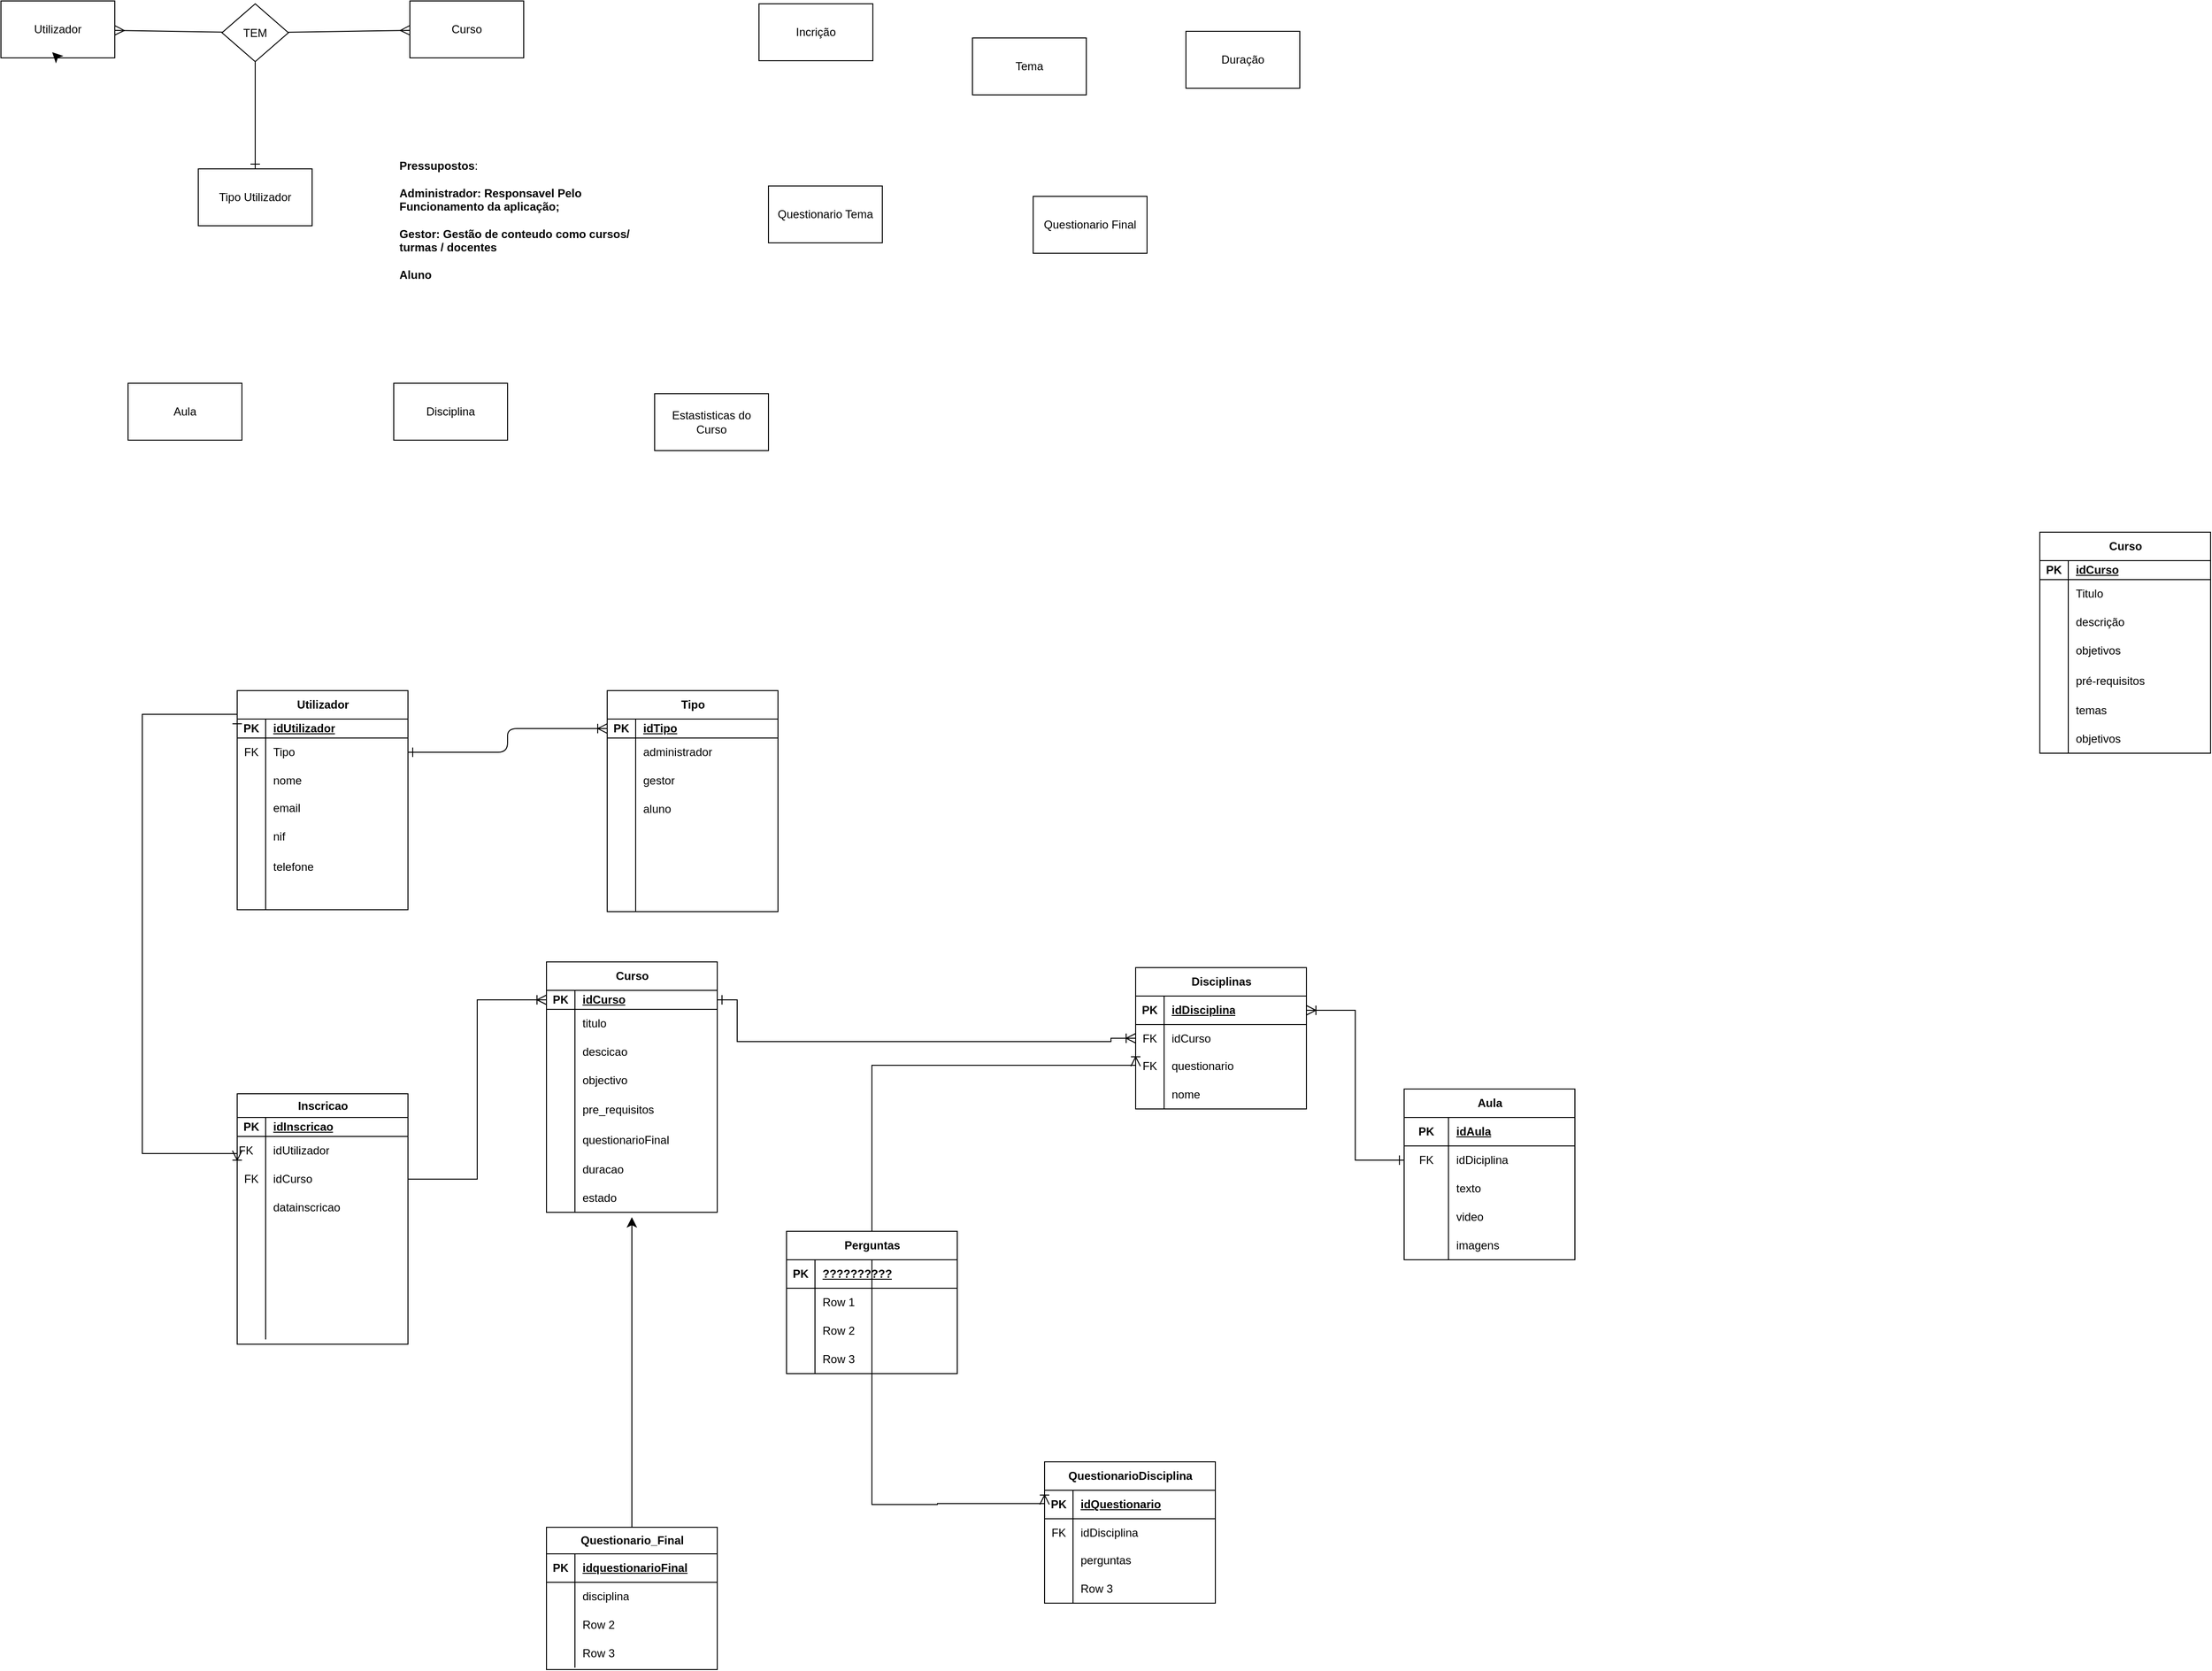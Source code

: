 <mxfile version="24.0.4" type="device">
  <diagram name="Página-1" id="D3hTuU33s1s8lrN4rHsy">
    <mxGraphModel dx="2487" dy="1767" grid="0" gridSize="10" guides="1" tooltips="1" connect="1" arrows="1" fold="1" page="0" pageScale="1" pageWidth="827" pageHeight="1169" math="0" shadow="0">
      <root>
        <mxCell id="0" />
        <mxCell id="1" parent="0" />
        <mxCell id="HsgRuAc8nyxzPZLHBL_v-17" style="edgeStyle=none;curved=1;rounded=0;orthogonalLoop=1;jettySize=auto;html=1;fontSize=12;startSize=8;endSize=8;startArrow=none;startFill=0;endArrow=ERmany;endFill=0;" edge="1" parent="1" source="HsgRuAc8nyxzPZLHBL_v-18" target="HsgRuAc8nyxzPZLHBL_v-4">
          <mxGeometry relative="1" as="geometry" />
        </mxCell>
        <mxCell id="HsgRuAc8nyxzPZLHBL_v-2" value="Utilizador" style="rounded=0;whiteSpace=wrap;html=1;" vertex="1" parent="1">
          <mxGeometry x="-585" y="-722" width="120" height="60" as="geometry" />
        </mxCell>
        <mxCell id="HsgRuAc8nyxzPZLHBL_v-3" style="edgeStyle=none;curved=1;rounded=0;orthogonalLoop=1;jettySize=auto;html=1;exitX=0.5;exitY=1;exitDx=0;exitDy=0;entryX=0.45;entryY=0.9;entryDx=0;entryDy=0;entryPerimeter=0;fontSize=12;startSize=8;endSize=8;" edge="1" parent="1" source="HsgRuAc8nyxzPZLHBL_v-2" target="HsgRuAc8nyxzPZLHBL_v-2">
          <mxGeometry relative="1" as="geometry" />
        </mxCell>
        <mxCell id="HsgRuAc8nyxzPZLHBL_v-4" value="Curso" style="rounded=0;whiteSpace=wrap;html=1;" vertex="1" parent="1">
          <mxGeometry x="-154" y="-722" width="120" height="60" as="geometry" />
        </mxCell>
        <mxCell id="HsgRuAc8nyxzPZLHBL_v-5" value="Incrição" style="rounded=0;whiteSpace=wrap;html=1;" vertex="1" parent="1">
          <mxGeometry x="214" y="-719" width="120" height="60" as="geometry" />
        </mxCell>
        <mxCell id="HsgRuAc8nyxzPZLHBL_v-6" value="Tema" style="rounded=0;whiteSpace=wrap;html=1;" vertex="1" parent="1">
          <mxGeometry x="439" y="-683" width="120" height="60" as="geometry" />
        </mxCell>
        <mxCell id="HsgRuAc8nyxzPZLHBL_v-7" value="Duração" style="rounded=0;whiteSpace=wrap;html=1;" vertex="1" parent="1">
          <mxGeometry x="664" y="-690" width="120" height="60" as="geometry" />
        </mxCell>
        <mxCell id="HsgRuAc8nyxzPZLHBL_v-11" value="Aula" style="rounded=0;whiteSpace=wrap;html=1;" vertex="1" parent="1">
          <mxGeometry x="-451" y="-319" width="120" height="60" as="geometry" />
        </mxCell>
        <mxCell id="HsgRuAc8nyxzPZLHBL_v-12" value="Disciplina" style="rounded=0;whiteSpace=wrap;html=1;" vertex="1" parent="1">
          <mxGeometry x="-171" y="-319" width="120" height="60" as="geometry" />
        </mxCell>
        <mxCell id="HsgRuAc8nyxzPZLHBL_v-13" value="Questionario Final" style="rounded=0;whiteSpace=wrap;html=1;" vertex="1" parent="1">
          <mxGeometry x="503" y="-516" width="120" height="60" as="geometry" />
        </mxCell>
        <mxCell id="HsgRuAc8nyxzPZLHBL_v-14" value="Questionario Tema" style="rounded=0;whiteSpace=wrap;html=1;" vertex="1" parent="1">
          <mxGeometry x="224" y="-527" width="120" height="60" as="geometry" />
        </mxCell>
        <mxCell id="HsgRuAc8nyxzPZLHBL_v-15" value="Estastisticas do Curso" style="rounded=0;whiteSpace=wrap;html=1;" vertex="1" parent="1">
          <mxGeometry x="104" y="-308" width="120" height="60" as="geometry" />
        </mxCell>
        <mxCell id="HsgRuAc8nyxzPZLHBL_v-19" value="" style="edgeStyle=none;curved=1;rounded=0;orthogonalLoop=1;jettySize=auto;html=1;fontSize=12;startSize=8;endSize=8;startArrow=ERmany;startFill=0;endArrow=none;endFill=0;" edge="1" parent="1" source="HsgRuAc8nyxzPZLHBL_v-2" target="HsgRuAc8nyxzPZLHBL_v-18">
          <mxGeometry relative="1" as="geometry">
            <mxPoint x="-403" y="-687" as="sourcePoint" />
            <mxPoint x="-232" y="-687" as="targetPoint" />
          </mxGeometry>
        </mxCell>
        <mxCell id="HsgRuAc8nyxzPZLHBL_v-21" value="" style="edgeStyle=none;curved=1;rounded=0;orthogonalLoop=1;jettySize=auto;html=1;fontSize=12;startSize=8;endSize=8;endArrow=ERone;endFill=0;" edge="1" parent="1" source="HsgRuAc8nyxzPZLHBL_v-18" target="HsgRuAc8nyxzPZLHBL_v-20">
          <mxGeometry relative="1" as="geometry" />
        </mxCell>
        <mxCell id="HsgRuAc8nyxzPZLHBL_v-18" value="TEM" style="rhombus;whiteSpace=wrap;html=1;" vertex="1" parent="1">
          <mxGeometry x="-352" y="-719" width="70" height="61" as="geometry" />
        </mxCell>
        <mxCell id="HsgRuAc8nyxzPZLHBL_v-20" value="Tipo Utilizador" style="rounded=0;whiteSpace=wrap;html=1;" vertex="1" parent="1">
          <mxGeometry x="-377" y="-545" width="120" height="60" as="geometry" />
        </mxCell>
        <mxCell id="HsgRuAc8nyxzPZLHBL_v-23" value="&lt;h1 style=&quot;margin-top: 0px; font-size: 12px;&quot;&gt;&lt;span style=&quot;background-color: initial; font-size: 12px;&quot;&gt;Pressupostos&lt;span style=&quot;font-size: 12px; font-weight: 400;&quot;&gt;:&lt;br&gt;&lt;br style=&quot;font-size: 12px;&quot;&gt;&lt;/span&gt;&lt;/span&gt;Administrador: Responsavel Pelo Funcionamento da aplicação;&lt;br&gt;&lt;br&gt;Gestor: Gestão de conteudo como cursos/ turmas / docentes&lt;br&gt;&lt;br&gt;Aluno&lt;/h1&gt;" style="text;html=1;whiteSpace=wrap;overflow=hidden;rounded=0;fontSize=12;" vertex="1" parent="1">
          <mxGeometry x="-167" y="-562" width="273" height="150" as="geometry" />
        </mxCell>
        <mxCell id="HsgRuAc8nyxzPZLHBL_v-24" value="Curso" style="shape=table;startSize=30;container=1;collapsible=1;childLayout=tableLayout;fixedRows=1;rowLines=0;fontStyle=1;align=center;resizeLast=1;html=1;" vertex="1" parent="1">
          <mxGeometry x="1564" y="-162" width="180" height="233" as="geometry" />
        </mxCell>
        <mxCell id="HsgRuAc8nyxzPZLHBL_v-25" value="" style="shape=tableRow;horizontal=0;startSize=0;swimlaneHead=0;swimlaneBody=0;fillColor=none;collapsible=0;dropTarget=0;points=[[0,0.5],[1,0.5]];portConstraint=eastwest;top=0;left=0;right=0;bottom=1;" vertex="1" parent="HsgRuAc8nyxzPZLHBL_v-24">
          <mxGeometry y="30" width="180" height="20" as="geometry" />
        </mxCell>
        <mxCell id="HsgRuAc8nyxzPZLHBL_v-26" value="PK" style="shape=partialRectangle;connectable=0;fillColor=none;top=0;left=0;bottom=0;right=0;fontStyle=1;overflow=hidden;whiteSpace=wrap;html=1;" vertex="1" parent="HsgRuAc8nyxzPZLHBL_v-25">
          <mxGeometry width="30" height="20" as="geometry">
            <mxRectangle width="30" height="20" as="alternateBounds" />
          </mxGeometry>
        </mxCell>
        <mxCell id="HsgRuAc8nyxzPZLHBL_v-27" value="idCurso" style="shape=partialRectangle;connectable=0;fillColor=none;top=0;left=0;bottom=0;right=0;align=left;spacingLeft=6;fontStyle=5;overflow=hidden;whiteSpace=wrap;html=1;" vertex="1" parent="HsgRuAc8nyxzPZLHBL_v-25">
          <mxGeometry x="30" width="150" height="20" as="geometry">
            <mxRectangle width="150" height="20" as="alternateBounds" />
          </mxGeometry>
        </mxCell>
        <mxCell id="HsgRuAc8nyxzPZLHBL_v-28" value="" style="shape=tableRow;horizontal=0;startSize=0;swimlaneHead=0;swimlaneBody=0;fillColor=none;collapsible=0;dropTarget=0;points=[[0,0.5],[1,0.5]];portConstraint=eastwest;top=0;left=0;right=0;bottom=0;" vertex="1" parent="HsgRuAc8nyxzPZLHBL_v-24">
          <mxGeometry y="50" width="180" height="30" as="geometry" />
        </mxCell>
        <mxCell id="HsgRuAc8nyxzPZLHBL_v-29" value="" style="shape=partialRectangle;connectable=0;fillColor=none;top=0;left=0;bottom=0;right=0;editable=1;overflow=hidden;whiteSpace=wrap;html=1;" vertex="1" parent="HsgRuAc8nyxzPZLHBL_v-28">
          <mxGeometry width="30" height="30" as="geometry">
            <mxRectangle width="30" height="30" as="alternateBounds" />
          </mxGeometry>
        </mxCell>
        <mxCell id="HsgRuAc8nyxzPZLHBL_v-30" value="Titulo" style="shape=partialRectangle;connectable=0;fillColor=none;top=0;left=0;bottom=0;right=0;align=left;spacingLeft=6;overflow=hidden;whiteSpace=wrap;html=1;" vertex="1" parent="HsgRuAc8nyxzPZLHBL_v-28">
          <mxGeometry x="30" width="150" height="30" as="geometry">
            <mxRectangle width="150" height="30" as="alternateBounds" />
          </mxGeometry>
        </mxCell>
        <mxCell id="HsgRuAc8nyxzPZLHBL_v-31" value="" style="shape=tableRow;horizontal=0;startSize=0;swimlaneHead=0;swimlaneBody=0;fillColor=none;collapsible=0;dropTarget=0;points=[[0,0.5],[1,0.5]];portConstraint=eastwest;top=0;left=0;right=0;bottom=0;" vertex="1" parent="HsgRuAc8nyxzPZLHBL_v-24">
          <mxGeometry y="80" width="180" height="30" as="geometry" />
        </mxCell>
        <mxCell id="HsgRuAc8nyxzPZLHBL_v-32" value="" style="shape=partialRectangle;connectable=0;fillColor=none;top=0;left=0;bottom=0;right=0;editable=1;overflow=hidden;whiteSpace=wrap;html=1;" vertex="1" parent="HsgRuAc8nyxzPZLHBL_v-31">
          <mxGeometry width="30" height="30" as="geometry">
            <mxRectangle width="30" height="30" as="alternateBounds" />
          </mxGeometry>
        </mxCell>
        <mxCell id="HsgRuAc8nyxzPZLHBL_v-33" value="descrição" style="shape=partialRectangle;connectable=0;fillColor=none;top=0;left=0;bottom=0;right=0;align=left;spacingLeft=6;overflow=hidden;whiteSpace=wrap;html=1;" vertex="1" parent="HsgRuAc8nyxzPZLHBL_v-31">
          <mxGeometry x="30" width="150" height="30" as="geometry">
            <mxRectangle width="150" height="30" as="alternateBounds" />
          </mxGeometry>
        </mxCell>
        <mxCell id="HsgRuAc8nyxzPZLHBL_v-34" value="" style="shape=tableRow;horizontal=0;startSize=0;swimlaneHead=0;swimlaneBody=0;fillColor=none;collapsible=0;dropTarget=0;points=[[0,0.5],[1,0.5]];portConstraint=eastwest;top=0;left=0;right=0;bottom=0;" vertex="1" parent="HsgRuAc8nyxzPZLHBL_v-24">
          <mxGeometry y="110" width="180" height="30" as="geometry" />
        </mxCell>
        <mxCell id="HsgRuAc8nyxzPZLHBL_v-35" value="" style="shape=partialRectangle;connectable=0;fillColor=none;top=0;left=0;bottom=0;right=0;editable=1;overflow=hidden;whiteSpace=wrap;html=1;" vertex="1" parent="HsgRuAc8nyxzPZLHBL_v-34">
          <mxGeometry width="30" height="30" as="geometry">
            <mxRectangle width="30" height="30" as="alternateBounds" />
          </mxGeometry>
        </mxCell>
        <mxCell id="HsgRuAc8nyxzPZLHBL_v-36" value="objetivos" style="shape=partialRectangle;connectable=0;fillColor=none;top=0;left=0;bottom=0;right=0;align=left;spacingLeft=6;overflow=hidden;whiteSpace=wrap;html=1;" vertex="1" parent="HsgRuAc8nyxzPZLHBL_v-34">
          <mxGeometry x="30" width="150" height="30" as="geometry">
            <mxRectangle width="150" height="30" as="alternateBounds" />
          </mxGeometry>
        </mxCell>
        <mxCell id="HsgRuAc8nyxzPZLHBL_v-38" value="" style="shape=tableRow;horizontal=0;startSize=0;swimlaneHead=0;swimlaneBody=0;fillColor=none;collapsible=0;dropTarget=0;points=[[0,0.5],[1,0.5]];portConstraint=eastwest;top=0;left=0;right=0;bottom=0;" vertex="1" parent="HsgRuAc8nyxzPZLHBL_v-24">
          <mxGeometry y="140" width="180" height="33" as="geometry" />
        </mxCell>
        <mxCell id="HsgRuAc8nyxzPZLHBL_v-39" value="" style="shape=partialRectangle;connectable=0;fillColor=none;top=0;left=0;bottom=0;right=0;editable=1;overflow=hidden;whiteSpace=wrap;html=1;" vertex="1" parent="HsgRuAc8nyxzPZLHBL_v-38">
          <mxGeometry width="30" height="33" as="geometry">
            <mxRectangle width="30" height="33" as="alternateBounds" />
          </mxGeometry>
        </mxCell>
        <mxCell id="HsgRuAc8nyxzPZLHBL_v-40" value="pré-requisitos" style="shape=partialRectangle;connectable=0;fillColor=none;top=0;left=0;bottom=0;right=0;align=left;spacingLeft=6;overflow=hidden;whiteSpace=wrap;html=1;" vertex="1" parent="HsgRuAc8nyxzPZLHBL_v-38">
          <mxGeometry x="30" width="150" height="33" as="geometry">
            <mxRectangle width="150" height="33" as="alternateBounds" />
          </mxGeometry>
        </mxCell>
        <mxCell id="HsgRuAc8nyxzPZLHBL_v-41" value="" style="shape=tableRow;horizontal=0;startSize=0;swimlaneHead=0;swimlaneBody=0;fillColor=none;collapsible=0;dropTarget=0;points=[[0,0.5],[1,0.5]];portConstraint=eastwest;top=0;left=0;right=0;bottom=0;" vertex="1" parent="HsgRuAc8nyxzPZLHBL_v-24">
          <mxGeometry y="173" width="180" height="30" as="geometry" />
        </mxCell>
        <mxCell id="HsgRuAc8nyxzPZLHBL_v-42" value="" style="shape=partialRectangle;connectable=0;fillColor=none;top=0;left=0;bottom=0;right=0;editable=1;overflow=hidden;whiteSpace=wrap;html=1;" vertex="1" parent="HsgRuAc8nyxzPZLHBL_v-41">
          <mxGeometry width="30" height="30" as="geometry">
            <mxRectangle width="30" height="30" as="alternateBounds" />
          </mxGeometry>
        </mxCell>
        <mxCell id="HsgRuAc8nyxzPZLHBL_v-43" value="temas" style="shape=partialRectangle;connectable=0;fillColor=none;top=0;left=0;bottom=0;right=0;align=left;spacingLeft=6;overflow=hidden;whiteSpace=wrap;html=1;" vertex="1" parent="HsgRuAc8nyxzPZLHBL_v-41">
          <mxGeometry x="30" width="150" height="30" as="geometry">
            <mxRectangle width="150" height="30" as="alternateBounds" />
          </mxGeometry>
        </mxCell>
        <mxCell id="HsgRuAc8nyxzPZLHBL_v-44" value="" style="shape=tableRow;horizontal=0;startSize=0;swimlaneHead=0;swimlaneBody=0;fillColor=none;collapsible=0;dropTarget=0;points=[[0,0.5],[1,0.5]];portConstraint=eastwest;top=0;left=0;right=0;bottom=0;" vertex="1" parent="HsgRuAc8nyxzPZLHBL_v-24">
          <mxGeometry y="203" width="180" height="30" as="geometry" />
        </mxCell>
        <mxCell id="HsgRuAc8nyxzPZLHBL_v-45" value="" style="shape=partialRectangle;connectable=0;fillColor=none;top=0;left=0;bottom=0;right=0;editable=1;overflow=hidden;whiteSpace=wrap;html=1;" vertex="1" parent="HsgRuAc8nyxzPZLHBL_v-44">
          <mxGeometry width="30" height="30" as="geometry">
            <mxRectangle width="30" height="30" as="alternateBounds" />
          </mxGeometry>
        </mxCell>
        <mxCell id="HsgRuAc8nyxzPZLHBL_v-46" value="objetivos" style="shape=partialRectangle;connectable=0;fillColor=none;top=0;left=0;bottom=0;right=0;align=left;spacingLeft=6;overflow=hidden;whiteSpace=wrap;html=1;" vertex="1" parent="HsgRuAc8nyxzPZLHBL_v-44">
          <mxGeometry x="30" width="150" height="30" as="geometry">
            <mxRectangle width="150" height="30" as="alternateBounds" />
          </mxGeometry>
        </mxCell>
        <mxCell id="HsgRuAc8nyxzPZLHBL_v-47" value="Utilizador" style="shape=table;startSize=30;container=1;collapsible=1;childLayout=tableLayout;fixedRows=1;rowLines=0;fontStyle=1;align=center;resizeLast=1;html=1;" vertex="1" parent="1">
          <mxGeometry x="-336" y="5" width="180" height="231" as="geometry" />
        </mxCell>
        <mxCell id="HsgRuAc8nyxzPZLHBL_v-48" value="" style="shape=tableRow;horizontal=0;startSize=0;swimlaneHead=0;swimlaneBody=0;fillColor=none;collapsible=0;dropTarget=0;points=[[0,0.5],[1,0.5]];portConstraint=eastwest;top=0;left=0;right=0;bottom=1;" vertex="1" parent="HsgRuAc8nyxzPZLHBL_v-47">
          <mxGeometry y="30" width="180" height="20" as="geometry" />
        </mxCell>
        <mxCell id="HsgRuAc8nyxzPZLHBL_v-49" value="PK" style="shape=partialRectangle;connectable=0;fillColor=none;top=0;left=0;bottom=0;right=0;fontStyle=1;overflow=hidden;whiteSpace=wrap;html=1;" vertex="1" parent="HsgRuAc8nyxzPZLHBL_v-48">
          <mxGeometry width="30" height="20" as="geometry">
            <mxRectangle width="30" height="20" as="alternateBounds" />
          </mxGeometry>
        </mxCell>
        <mxCell id="HsgRuAc8nyxzPZLHBL_v-50" value="idUtilizador" style="shape=partialRectangle;connectable=0;fillColor=none;top=0;left=0;bottom=0;right=0;align=left;spacingLeft=6;fontStyle=5;overflow=hidden;whiteSpace=wrap;html=1;" vertex="1" parent="HsgRuAc8nyxzPZLHBL_v-48">
          <mxGeometry x="30" width="150" height="20" as="geometry">
            <mxRectangle width="150" height="20" as="alternateBounds" />
          </mxGeometry>
        </mxCell>
        <mxCell id="HsgRuAc8nyxzPZLHBL_v-51" value="" style="shape=tableRow;horizontal=0;startSize=0;swimlaneHead=0;swimlaneBody=0;fillColor=none;collapsible=0;dropTarget=0;points=[[0,0.5],[1,0.5]];portConstraint=eastwest;top=0;left=0;right=0;bottom=0;" vertex="1" parent="HsgRuAc8nyxzPZLHBL_v-47">
          <mxGeometry y="50" width="180" height="30" as="geometry" />
        </mxCell>
        <mxCell id="HsgRuAc8nyxzPZLHBL_v-52" value="FK" style="shape=partialRectangle;connectable=0;fillColor=none;top=0;left=0;bottom=0;right=0;editable=1;overflow=hidden;whiteSpace=wrap;html=1;" vertex="1" parent="HsgRuAc8nyxzPZLHBL_v-51">
          <mxGeometry width="30" height="30" as="geometry">
            <mxRectangle width="30" height="30" as="alternateBounds" />
          </mxGeometry>
        </mxCell>
        <mxCell id="HsgRuAc8nyxzPZLHBL_v-53" value="Tipo" style="shape=partialRectangle;connectable=0;fillColor=none;top=0;left=0;bottom=0;right=0;align=left;spacingLeft=6;overflow=hidden;whiteSpace=wrap;html=1;" vertex="1" parent="HsgRuAc8nyxzPZLHBL_v-51">
          <mxGeometry x="30" width="150" height="30" as="geometry">
            <mxRectangle width="150" height="30" as="alternateBounds" />
          </mxGeometry>
        </mxCell>
        <mxCell id="HsgRuAc8nyxzPZLHBL_v-54" value="" style="shape=tableRow;horizontal=0;startSize=0;swimlaneHead=0;swimlaneBody=0;fillColor=none;collapsible=0;dropTarget=0;points=[[0,0.5],[1,0.5]];portConstraint=eastwest;top=0;left=0;right=0;bottom=0;" vertex="1" parent="HsgRuAc8nyxzPZLHBL_v-47">
          <mxGeometry y="80" width="180" height="30" as="geometry" />
        </mxCell>
        <mxCell id="HsgRuAc8nyxzPZLHBL_v-55" value="" style="shape=partialRectangle;connectable=0;fillColor=none;top=0;left=0;bottom=0;right=0;editable=1;overflow=hidden;whiteSpace=wrap;html=1;" vertex="1" parent="HsgRuAc8nyxzPZLHBL_v-54">
          <mxGeometry width="30" height="30" as="geometry">
            <mxRectangle width="30" height="30" as="alternateBounds" />
          </mxGeometry>
        </mxCell>
        <mxCell id="HsgRuAc8nyxzPZLHBL_v-56" value="nome" style="shape=partialRectangle;connectable=0;fillColor=none;top=0;left=0;bottom=0;right=0;align=left;spacingLeft=6;overflow=hidden;whiteSpace=wrap;html=1;" vertex="1" parent="HsgRuAc8nyxzPZLHBL_v-54">
          <mxGeometry x="30" width="150" height="30" as="geometry">
            <mxRectangle width="150" height="30" as="alternateBounds" />
          </mxGeometry>
        </mxCell>
        <mxCell id="HsgRuAc8nyxzPZLHBL_v-57" value="" style="shape=tableRow;horizontal=0;startSize=0;swimlaneHead=0;swimlaneBody=0;fillColor=none;collapsible=0;dropTarget=0;points=[[0,0.5],[1,0.5]];portConstraint=eastwest;top=0;left=0;right=0;bottom=0;" vertex="1" parent="HsgRuAc8nyxzPZLHBL_v-47">
          <mxGeometry y="110" width="180" height="27" as="geometry" />
        </mxCell>
        <mxCell id="HsgRuAc8nyxzPZLHBL_v-58" value="" style="shape=partialRectangle;connectable=0;fillColor=none;top=0;left=0;bottom=0;right=0;editable=1;overflow=hidden;whiteSpace=wrap;html=1;" vertex="1" parent="HsgRuAc8nyxzPZLHBL_v-57">
          <mxGeometry width="30" height="27" as="geometry">
            <mxRectangle width="30" height="27" as="alternateBounds" />
          </mxGeometry>
        </mxCell>
        <mxCell id="HsgRuAc8nyxzPZLHBL_v-59" value="email" style="shape=partialRectangle;connectable=0;fillColor=none;top=0;left=0;bottom=0;right=0;align=left;spacingLeft=6;overflow=hidden;whiteSpace=wrap;html=1;" vertex="1" parent="HsgRuAc8nyxzPZLHBL_v-57">
          <mxGeometry x="30" width="150" height="27" as="geometry">
            <mxRectangle width="150" height="27" as="alternateBounds" />
          </mxGeometry>
        </mxCell>
        <mxCell id="HsgRuAc8nyxzPZLHBL_v-60" value="" style="shape=tableRow;horizontal=0;startSize=0;swimlaneHead=0;swimlaneBody=0;fillColor=none;collapsible=0;dropTarget=0;points=[[0,0.5],[1,0.5]];portConstraint=eastwest;top=0;left=0;right=0;bottom=0;" vertex="1" parent="HsgRuAc8nyxzPZLHBL_v-47">
          <mxGeometry y="137" width="180" height="34" as="geometry" />
        </mxCell>
        <mxCell id="HsgRuAc8nyxzPZLHBL_v-61" value="" style="shape=partialRectangle;connectable=0;fillColor=none;top=0;left=0;bottom=0;right=0;editable=1;overflow=hidden;whiteSpace=wrap;html=1;" vertex="1" parent="HsgRuAc8nyxzPZLHBL_v-60">
          <mxGeometry width="30" height="34" as="geometry">
            <mxRectangle width="30" height="34" as="alternateBounds" />
          </mxGeometry>
        </mxCell>
        <mxCell id="HsgRuAc8nyxzPZLHBL_v-62" value="nif" style="shape=partialRectangle;connectable=0;fillColor=none;top=0;left=0;bottom=0;right=0;align=left;spacingLeft=6;overflow=hidden;whiteSpace=wrap;html=1;" vertex="1" parent="HsgRuAc8nyxzPZLHBL_v-60">
          <mxGeometry x="30" width="150" height="34" as="geometry">
            <mxRectangle width="150" height="34" as="alternateBounds" />
          </mxGeometry>
        </mxCell>
        <mxCell id="HsgRuAc8nyxzPZLHBL_v-63" value="" style="shape=tableRow;horizontal=0;startSize=0;swimlaneHead=0;swimlaneBody=0;fillColor=none;collapsible=0;dropTarget=0;points=[[0,0.5],[1,0.5]];portConstraint=eastwest;top=0;left=0;right=0;bottom=0;" vertex="1" parent="HsgRuAc8nyxzPZLHBL_v-47">
          <mxGeometry y="171" width="180" height="30" as="geometry" />
        </mxCell>
        <mxCell id="HsgRuAc8nyxzPZLHBL_v-64" value="" style="shape=partialRectangle;connectable=0;fillColor=none;top=0;left=0;bottom=0;right=0;editable=1;overflow=hidden;whiteSpace=wrap;html=1;" vertex="1" parent="HsgRuAc8nyxzPZLHBL_v-63">
          <mxGeometry width="30" height="30" as="geometry">
            <mxRectangle width="30" height="30" as="alternateBounds" />
          </mxGeometry>
        </mxCell>
        <mxCell id="HsgRuAc8nyxzPZLHBL_v-65" value="telefone" style="shape=partialRectangle;connectable=0;fillColor=none;top=0;left=0;bottom=0;right=0;align=left;spacingLeft=6;overflow=hidden;whiteSpace=wrap;html=1;" vertex="1" parent="HsgRuAc8nyxzPZLHBL_v-63">
          <mxGeometry x="30" width="150" height="30" as="geometry">
            <mxRectangle width="150" height="30" as="alternateBounds" />
          </mxGeometry>
        </mxCell>
        <mxCell id="HsgRuAc8nyxzPZLHBL_v-66" value="" style="shape=tableRow;horizontal=0;startSize=0;swimlaneHead=0;swimlaneBody=0;fillColor=none;collapsible=0;dropTarget=0;points=[[0,0.5],[1,0.5]];portConstraint=eastwest;top=0;left=0;right=0;bottom=0;" vertex="1" parent="HsgRuAc8nyxzPZLHBL_v-47">
          <mxGeometry y="201" width="180" height="30" as="geometry" />
        </mxCell>
        <mxCell id="HsgRuAc8nyxzPZLHBL_v-67" value="" style="shape=partialRectangle;connectable=0;fillColor=none;top=0;left=0;bottom=0;right=0;editable=1;overflow=hidden;whiteSpace=wrap;html=1;" vertex="1" parent="HsgRuAc8nyxzPZLHBL_v-66">
          <mxGeometry width="30" height="30" as="geometry">
            <mxRectangle width="30" height="30" as="alternateBounds" />
          </mxGeometry>
        </mxCell>
        <mxCell id="HsgRuAc8nyxzPZLHBL_v-68" value="" style="shape=partialRectangle;connectable=0;fillColor=none;top=0;left=0;bottom=0;right=0;align=left;spacingLeft=6;overflow=hidden;whiteSpace=wrap;html=1;" vertex="1" parent="HsgRuAc8nyxzPZLHBL_v-66">
          <mxGeometry x="30" width="150" height="30" as="geometry">
            <mxRectangle width="150" height="30" as="alternateBounds" />
          </mxGeometry>
        </mxCell>
        <mxCell id="HsgRuAc8nyxzPZLHBL_v-69" value="Tipo" style="shape=table;startSize=30;container=1;collapsible=1;childLayout=tableLayout;fixedRows=1;rowLines=0;fontStyle=1;align=center;resizeLast=1;html=1;" vertex="1" parent="1">
          <mxGeometry x="54" y="5" width="180" height="233" as="geometry" />
        </mxCell>
        <mxCell id="HsgRuAc8nyxzPZLHBL_v-70" value="" style="shape=tableRow;horizontal=0;startSize=0;swimlaneHead=0;swimlaneBody=0;fillColor=none;collapsible=0;dropTarget=0;points=[[0,0.5],[1,0.5]];portConstraint=eastwest;top=0;left=0;right=0;bottom=1;" vertex="1" parent="HsgRuAc8nyxzPZLHBL_v-69">
          <mxGeometry y="30" width="180" height="20" as="geometry" />
        </mxCell>
        <mxCell id="HsgRuAc8nyxzPZLHBL_v-71" value="PK" style="shape=partialRectangle;connectable=0;fillColor=none;top=0;left=0;bottom=0;right=0;fontStyle=1;overflow=hidden;whiteSpace=wrap;html=1;" vertex="1" parent="HsgRuAc8nyxzPZLHBL_v-70">
          <mxGeometry width="30" height="20" as="geometry">
            <mxRectangle width="30" height="20" as="alternateBounds" />
          </mxGeometry>
        </mxCell>
        <mxCell id="HsgRuAc8nyxzPZLHBL_v-72" value="idTipo" style="shape=partialRectangle;connectable=0;fillColor=none;top=0;left=0;bottom=0;right=0;align=left;spacingLeft=6;fontStyle=5;overflow=hidden;whiteSpace=wrap;html=1;" vertex="1" parent="HsgRuAc8nyxzPZLHBL_v-70">
          <mxGeometry x="30" width="150" height="20" as="geometry">
            <mxRectangle width="150" height="20" as="alternateBounds" />
          </mxGeometry>
        </mxCell>
        <mxCell id="HsgRuAc8nyxzPZLHBL_v-73" value="" style="shape=tableRow;horizontal=0;startSize=0;swimlaneHead=0;swimlaneBody=0;fillColor=none;collapsible=0;dropTarget=0;points=[[0,0.5],[1,0.5]];portConstraint=eastwest;top=0;left=0;right=0;bottom=0;" vertex="1" parent="HsgRuAc8nyxzPZLHBL_v-69">
          <mxGeometry y="50" width="180" height="30" as="geometry" />
        </mxCell>
        <mxCell id="HsgRuAc8nyxzPZLHBL_v-74" value="" style="shape=partialRectangle;connectable=0;fillColor=none;top=0;left=0;bottom=0;right=0;editable=1;overflow=hidden;whiteSpace=wrap;html=1;" vertex="1" parent="HsgRuAc8nyxzPZLHBL_v-73">
          <mxGeometry width="30" height="30" as="geometry">
            <mxRectangle width="30" height="30" as="alternateBounds" />
          </mxGeometry>
        </mxCell>
        <mxCell id="HsgRuAc8nyxzPZLHBL_v-75" value="administrador" style="shape=partialRectangle;connectable=0;fillColor=none;top=0;left=0;bottom=0;right=0;align=left;spacingLeft=6;overflow=hidden;whiteSpace=wrap;html=1;" vertex="1" parent="HsgRuAc8nyxzPZLHBL_v-73">
          <mxGeometry x="30" width="150" height="30" as="geometry">
            <mxRectangle width="150" height="30" as="alternateBounds" />
          </mxGeometry>
        </mxCell>
        <mxCell id="HsgRuAc8nyxzPZLHBL_v-76" value="" style="shape=tableRow;horizontal=0;startSize=0;swimlaneHead=0;swimlaneBody=0;fillColor=none;collapsible=0;dropTarget=0;points=[[0,0.5],[1,0.5]];portConstraint=eastwest;top=0;left=0;right=0;bottom=0;" vertex="1" parent="HsgRuAc8nyxzPZLHBL_v-69">
          <mxGeometry y="80" width="180" height="30" as="geometry" />
        </mxCell>
        <mxCell id="HsgRuAc8nyxzPZLHBL_v-77" value="" style="shape=partialRectangle;connectable=0;fillColor=none;top=0;left=0;bottom=0;right=0;editable=1;overflow=hidden;whiteSpace=wrap;html=1;" vertex="1" parent="HsgRuAc8nyxzPZLHBL_v-76">
          <mxGeometry width="30" height="30" as="geometry">
            <mxRectangle width="30" height="30" as="alternateBounds" />
          </mxGeometry>
        </mxCell>
        <mxCell id="HsgRuAc8nyxzPZLHBL_v-78" value="gestor" style="shape=partialRectangle;connectable=0;fillColor=none;top=0;left=0;bottom=0;right=0;align=left;spacingLeft=6;overflow=hidden;whiteSpace=wrap;html=1;" vertex="1" parent="HsgRuAc8nyxzPZLHBL_v-76">
          <mxGeometry x="30" width="150" height="30" as="geometry">
            <mxRectangle width="150" height="30" as="alternateBounds" />
          </mxGeometry>
        </mxCell>
        <mxCell id="HsgRuAc8nyxzPZLHBL_v-79" value="" style="shape=tableRow;horizontal=0;startSize=0;swimlaneHead=0;swimlaneBody=0;fillColor=none;collapsible=0;dropTarget=0;points=[[0,0.5],[1,0.5]];portConstraint=eastwest;top=0;left=0;right=0;bottom=0;" vertex="1" parent="HsgRuAc8nyxzPZLHBL_v-69">
          <mxGeometry y="110" width="180" height="30" as="geometry" />
        </mxCell>
        <mxCell id="HsgRuAc8nyxzPZLHBL_v-80" value="" style="shape=partialRectangle;connectable=0;fillColor=none;top=0;left=0;bottom=0;right=0;editable=1;overflow=hidden;whiteSpace=wrap;html=1;" vertex="1" parent="HsgRuAc8nyxzPZLHBL_v-79">
          <mxGeometry width="30" height="30" as="geometry">
            <mxRectangle width="30" height="30" as="alternateBounds" />
          </mxGeometry>
        </mxCell>
        <mxCell id="HsgRuAc8nyxzPZLHBL_v-81" value="aluno" style="shape=partialRectangle;connectable=0;fillColor=none;top=0;left=0;bottom=0;right=0;align=left;spacingLeft=6;overflow=hidden;whiteSpace=wrap;html=1;" vertex="1" parent="HsgRuAc8nyxzPZLHBL_v-79">
          <mxGeometry x="30" width="150" height="30" as="geometry">
            <mxRectangle width="150" height="30" as="alternateBounds" />
          </mxGeometry>
        </mxCell>
        <mxCell id="HsgRuAc8nyxzPZLHBL_v-82" value="" style="shape=tableRow;horizontal=0;startSize=0;swimlaneHead=0;swimlaneBody=0;fillColor=none;collapsible=0;dropTarget=0;points=[[0,0.5],[1,0.5]];portConstraint=eastwest;top=0;left=0;right=0;bottom=0;" vertex="1" parent="HsgRuAc8nyxzPZLHBL_v-69">
          <mxGeometry y="140" width="180" height="33" as="geometry" />
        </mxCell>
        <mxCell id="HsgRuAc8nyxzPZLHBL_v-83" value="" style="shape=partialRectangle;connectable=0;fillColor=none;top=0;left=0;bottom=0;right=0;editable=1;overflow=hidden;whiteSpace=wrap;html=1;" vertex="1" parent="HsgRuAc8nyxzPZLHBL_v-82">
          <mxGeometry width="30" height="33" as="geometry">
            <mxRectangle width="30" height="33" as="alternateBounds" />
          </mxGeometry>
        </mxCell>
        <mxCell id="HsgRuAc8nyxzPZLHBL_v-84" value="" style="shape=partialRectangle;connectable=0;fillColor=none;top=0;left=0;bottom=0;right=0;align=left;spacingLeft=6;overflow=hidden;whiteSpace=wrap;html=1;" vertex="1" parent="HsgRuAc8nyxzPZLHBL_v-82">
          <mxGeometry x="30" width="150" height="33" as="geometry">
            <mxRectangle width="150" height="33" as="alternateBounds" />
          </mxGeometry>
        </mxCell>
        <mxCell id="HsgRuAc8nyxzPZLHBL_v-85" value="" style="shape=tableRow;horizontal=0;startSize=0;swimlaneHead=0;swimlaneBody=0;fillColor=none;collapsible=0;dropTarget=0;points=[[0,0.5],[1,0.5]];portConstraint=eastwest;top=0;left=0;right=0;bottom=0;" vertex="1" parent="HsgRuAc8nyxzPZLHBL_v-69">
          <mxGeometry y="173" width="180" height="30" as="geometry" />
        </mxCell>
        <mxCell id="HsgRuAc8nyxzPZLHBL_v-86" value="" style="shape=partialRectangle;connectable=0;fillColor=none;top=0;left=0;bottom=0;right=0;editable=1;overflow=hidden;whiteSpace=wrap;html=1;" vertex="1" parent="HsgRuAc8nyxzPZLHBL_v-85">
          <mxGeometry width="30" height="30" as="geometry">
            <mxRectangle width="30" height="30" as="alternateBounds" />
          </mxGeometry>
        </mxCell>
        <mxCell id="HsgRuAc8nyxzPZLHBL_v-87" value="" style="shape=partialRectangle;connectable=0;fillColor=none;top=0;left=0;bottom=0;right=0;align=left;spacingLeft=6;overflow=hidden;whiteSpace=wrap;html=1;" vertex="1" parent="HsgRuAc8nyxzPZLHBL_v-85">
          <mxGeometry x="30" width="150" height="30" as="geometry">
            <mxRectangle width="150" height="30" as="alternateBounds" />
          </mxGeometry>
        </mxCell>
        <mxCell id="HsgRuAc8nyxzPZLHBL_v-88" value="" style="shape=tableRow;horizontal=0;startSize=0;swimlaneHead=0;swimlaneBody=0;fillColor=none;collapsible=0;dropTarget=0;points=[[0,0.5],[1,0.5]];portConstraint=eastwest;top=0;left=0;right=0;bottom=0;" vertex="1" parent="HsgRuAc8nyxzPZLHBL_v-69">
          <mxGeometry y="203" width="180" height="30" as="geometry" />
        </mxCell>
        <mxCell id="HsgRuAc8nyxzPZLHBL_v-89" value="" style="shape=partialRectangle;connectable=0;fillColor=none;top=0;left=0;bottom=0;right=0;editable=1;overflow=hidden;whiteSpace=wrap;html=1;" vertex="1" parent="HsgRuAc8nyxzPZLHBL_v-88">
          <mxGeometry width="30" height="30" as="geometry">
            <mxRectangle width="30" height="30" as="alternateBounds" />
          </mxGeometry>
        </mxCell>
        <mxCell id="HsgRuAc8nyxzPZLHBL_v-90" value="" style="shape=partialRectangle;connectable=0;fillColor=none;top=0;left=0;bottom=0;right=0;align=left;spacingLeft=6;overflow=hidden;whiteSpace=wrap;html=1;" vertex="1" parent="HsgRuAc8nyxzPZLHBL_v-88">
          <mxGeometry x="30" width="150" height="30" as="geometry">
            <mxRectangle width="150" height="30" as="alternateBounds" />
          </mxGeometry>
        </mxCell>
        <mxCell id="HsgRuAc8nyxzPZLHBL_v-101" style="edgeStyle=orthogonalEdgeStyle;rounded=1;orthogonalLoop=1;jettySize=auto;html=1;exitX=1;exitY=0.5;exitDx=0;exitDy=0;entryX=0;entryY=0.5;entryDx=0;entryDy=0;fontSize=12;startSize=8;endSize=8;startArrow=ERone;startFill=0;endArrow=ERoneToMany;endFill=0;" edge="1" parent="1" source="HsgRuAc8nyxzPZLHBL_v-51" target="HsgRuAc8nyxzPZLHBL_v-70">
          <mxGeometry relative="1" as="geometry" />
        </mxCell>
        <mxCell id="HsgRuAc8nyxzPZLHBL_v-102" value="Curso" style="shape=table;startSize=30;container=1;collapsible=1;childLayout=tableLayout;fixedRows=1;rowLines=0;fontStyle=1;align=center;resizeLast=1;html=1;" vertex="1" parent="1">
          <mxGeometry x="-10" y="291" width="180" height="264" as="geometry" />
        </mxCell>
        <mxCell id="HsgRuAc8nyxzPZLHBL_v-103" value="" style="shape=tableRow;horizontal=0;startSize=0;swimlaneHead=0;swimlaneBody=0;fillColor=none;collapsible=0;dropTarget=0;points=[[0,0.5],[1,0.5]];portConstraint=eastwest;top=0;left=0;right=0;bottom=1;" vertex="1" parent="HsgRuAc8nyxzPZLHBL_v-102">
          <mxGeometry y="30" width="180" height="20" as="geometry" />
        </mxCell>
        <mxCell id="HsgRuAc8nyxzPZLHBL_v-104" value="PK" style="shape=partialRectangle;connectable=0;fillColor=none;top=0;left=0;bottom=0;right=0;fontStyle=1;overflow=hidden;whiteSpace=wrap;html=1;" vertex="1" parent="HsgRuAc8nyxzPZLHBL_v-103">
          <mxGeometry width="30" height="20" as="geometry">
            <mxRectangle width="30" height="20" as="alternateBounds" />
          </mxGeometry>
        </mxCell>
        <mxCell id="HsgRuAc8nyxzPZLHBL_v-105" value="idCurso" style="shape=partialRectangle;connectable=0;fillColor=none;top=0;left=0;bottom=0;right=0;align=left;spacingLeft=6;fontStyle=5;overflow=hidden;whiteSpace=wrap;html=1;" vertex="1" parent="HsgRuAc8nyxzPZLHBL_v-103">
          <mxGeometry x="30" width="150" height="20" as="geometry">
            <mxRectangle width="150" height="20" as="alternateBounds" />
          </mxGeometry>
        </mxCell>
        <mxCell id="HsgRuAc8nyxzPZLHBL_v-106" value="" style="shape=tableRow;horizontal=0;startSize=0;swimlaneHead=0;swimlaneBody=0;fillColor=none;collapsible=0;dropTarget=0;points=[[0,0.5],[1,0.5]];portConstraint=eastwest;top=0;left=0;right=0;bottom=0;" vertex="1" parent="HsgRuAc8nyxzPZLHBL_v-102">
          <mxGeometry y="50" width="180" height="30" as="geometry" />
        </mxCell>
        <mxCell id="HsgRuAc8nyxzPZLHBL_v-107" value="" style="shape=partialRectangle;connectable=0;fillColor=none;top=0;left=0;bottom=0;right=0;editable=1;overflow=hidden;whiteSpace=wrap;html=1;" vertex="1" parent="HsgRuAc8nyxzPZLHBL_v-106">
          <mxGeometry width="30" height="30" as="geometry">
            <mxRectangle width="30" height="30" as="alternateBounds" />
          </mxGeometry>
        </mxCell>
        <mxCell id="HsgRuAc8nyxzPZLHBL_v-108" value="titulo" style="shape=partialRectangle;connectable=0;fillColor=none;top=0;left=0;bottom=0;right=0;align=left;spacingLeft=6;overflow=hidden;whiteSpace=wrap;html=1;" vertex="1" parent="HsgRuAc8nyxzPZLHBL_v-106">
          <mxGeometry x="30" width="150" height="30" as="geometry">
            <mxRectangle width="150" height="30" as="alternateBounds" />
          </mxGeometry>
        </mxCell>
        <mxCell id="HsgRuAc8nyxzPZLHBL_v-109" value="" style="shape=tableRow;horizontal=0;startSize=0;swimlaneHead=0;swimlaneBody=0;fillColor=none;collapsible=0;dropTarget=0;points=[[0,0.5],[1,0.5]];portConstraint=eastwest;top=0;left=0;right=0;bottom=0;" vertex="1" parent="HsgRuAc8nyxzPZLHBL_v-102">
          <mxGeometry y="80" width="180" height="30" as="geometry" />
        </mxCell>
        <mxCell id="HsgRuAc8nyxzPZLHBL_v-110" value="" style="shape=partialRectangle;connectable=0;fillColor=none;top=0;left=0;bottom=0;right=0;editable=1;overflow=hidden;whiteSpace=wrap;html=1;" vertex="1" parent="HsgRuAc8nyxzPZLHBL_v-109">
          <mxGeometry width="30" height="30" as="geometry">
            <mxRectangle width="30" height="30" as="alternateBounds" />
          </mxGeometry>
        </mxCell>
        <mxCell id="HsgRuAc8nyxzPZLHBL_v-111" value="descicao" style="shape=partialRectangle;connectable=0;fillColor=none;top=0;left=0;bottom=0;right=0;align=left;spacingLeft=6;overflow=hidden;whiteSpace=wrap;html=1;" vertex="1" parent="HsgRuAc8nyxzPZLHBL_v-109">
          <mxGeometry x="30" width="150" height="30" as="geometry">
            <mxRectangle width="150" height="30" as="alternateBounds" />
          </mxGeometry>
        </mxCell>
        <mxCell id="HsgRuAc8nyxzPZLHBL_v-112" value="" style="shape=tableRow;horizontal=0;startSize=0;swimlaneHead=0;swimlaneBody=0;fillColor=none;collapsible=0;dropTarget=0;points=[[0,0.5],[1,0.5]];portConstraint=eastwest;top=0;left=0;right=0;bottom=0;" vertex="1" parent="HsgRuAc8nyxzPZLHBL_v-102">
          <mxGeometry y="110" width="180" height="30" as="geometry" />
        </mxCell>
        <mxCell id="HsgRuAc8nyxzPZLHBL_v-113" value="" style="shape=partialRectangle;connectable=0;fillColor=none;top=0;left=0;bottom=0;right=0;editable=1;overflow=hidden;whiteSpace=wrap;html=1;" vertex="1" parent="HsgRuAc8nyxzPZLHBL_v-112">
          <mxGeometry width="30" height="30" as="geometry">
            <mxRectangle width="30" height="30" as="alternateBounds" />
          </mxGeometry>
        </mxCell>
        <mxCell id="HsgRuAc8nyxzPZLHBL_v-114" value="objectivo" style="shape=partialRectangle;connectable=0;fillColor=none;top=0;left=0;bottom=0;right=0;align=left;spacingLeft=6;overflow=hidden;whiteSpace=wrap;html=1;" vertex="1" parent="HsgRuAc8nyxzPZLHBL_v-112">
          <mxGeometry x="30" width="150" height="30" as="geometry">
            <mxRectangle width="150" height="30" as="alternateBounds" />
          </mxGeometry>
        </mxCell>
        <mxCell id="HsgRuAc8nyxzPZLHBL_v-125" value="" style="shape=tableRow;horizontal=0;startSize=0;swimlaneHead=0;swimlaneBody=0;fillColor=none;collapsible=0;dropTarget=0;points=[[0,0.5],[1,0.5]];portConstraint=eastwest;top=0;left=0;right=0;bottom=0;" vertex="1" parent="HsgRuAc8nyxzPZLHBL_v-102">
          <mxGeometry y="140" width="180" height="31" as="geometry" />
        </mxCell>
        <mxCell id="HsgRuAc8nyxzPZLHBL_v-126" value="" style="shape=partialRectangle;connectable=0;fillColor=none;top=0;left=0;bottom=0;right=0;editable=1;overflow=hidden;whiteSpace=wrap;html=1;" vertex="1" parent="HsgRuAc8nyxzPZLHBL_v-125">
          <mxGeometry width="30" height="31" as="geometry">
            <mxRectangle width="30" height="31" as="alternateBounds" />
          </mxGeometry>
        </mxCell>
        <mxCell id="HsgRuAc8nyxzPZLHBL_v-127" value="pre_requisitos" style="shape=partialRectangle;connectable=0;fillColor=none;top=0;left=0;bottom=0;right=0;align=left;spacingLeft=6;overflow=hidden;whiteSpace=wrap;html=1;" vertex="1" parent="HsgRuAc8nyxzPZLHBL_v-125">
          <mxGeometry x="30" width="150" height="31" as="geometry">
            <mxRectangle width="150" height="31" as="alternateBounds" />
          </mxGeometry>
        </mxCell>
        <mxCell id="HsgRuAc8nyxzPZLHBL_v-115" value="" style="shape=tableRow;horizontal=0;startSize=0;swimlaneHead=0;swimlaneBody=0;fillColor=none;collapsible=0;dropTarget=0;points=[[0,0.5],[1,0.5]];portConstraint=eastwest;top=0;left=0;right=0;bottom=0;" vertex="1" parent="HsgRuAc8nyxzPZLHBL_v-102">
          <mxGeometry y="171" width="180" height="33" as="geometry" />
        </mxCell>
        <mxCell id="HsgRuAc8nyxzPZLHBL_v-116" value="" style="shape=partialRectangle;connectable=0;fillColor=none;top=0;left=0;bottom=0;right=0;editable=1;overflow=hidden;whiteSpace=wrap;html=1;" vertex="1" parent="HsgRuAc8nyxzPZLHBL_v-115">
          <mxGeometry width="30" height="33" as="geometry">
            <mxRectangle width="30" height="33" as="alternateBounds" />
          </mxGeometry>
        </mxCell>
        <mxCell id="HsgRuAc8nyxzPZLHBL_v-117" value="questionarioFinal" style="shape=partialRectangle;connectable=0;fillColor=none;top=0;left=0;bottom=0;right=0;align=left;spacingLeft=6;overflow=hidden;whiteSpace=wrap;html=1;" vertex="1" parent="HsgRuAc8nyxzPZLHBL_v-115">
          <mxGeometry x="30" width="150" height="33" as="geometry">
            <mxRectangle width="150" height="33" as="alternateBounds" />
          </mxGeometry>
        </mxCell>
        <mxCell id="HsgRuAc8nyxzPZLHBL_v-118" value="" style="shape=tableRow;horizontal=0;startSize=0;swimlaneHead=0;swimlaneBody=0;fillColor=none;collapsible=0;dropTarget=0;points=[[0,0.5],[1,0.5]];portConstraint=eastwest;top=0;left=0;right=0;bottom=0;" vertex="1" parent="HsgRuAc8nyxzPZLHBL_v-102">
          <mxGeometry y="204" width="180" height="30" as="geometry" />
        </mxCell>
        <mxCell id="HsgRuAc8nyxzPZLHBL_v-119" value="" style="shape=partialRectangle;connectable=0;fillColor=none;top=0;left=0;bottom=0;right=0;editable=1;overflow=hidden;whiteSpace=wrap;html=1;" vertex="1" parent="HsgRuAc8nyxzPZLHBL_v-118">
          <mxGeometry width="30" height="30" as="geometry">
            <mxRectangle width="30" height="30" as="alternateBounds" />
          </mxGeometry>
        </mxCell>
        <mxCell id="HsgRuAc8nyxzPZLHBL_v-120" value="duracao" style="shape=partialRectangle;connectable=0;fillColor=none;top=0;left=0;bottom=0;right=0;align=left;spacingLeft=6;overflow=hidden;whiteSpace=wrap;html=1;" vertex="1" parent="HsgRuAc8nyxzPZLHBL_v-118">
          <mxGeometry x="30" width="150" height="30" as="geometry">
            <mxRectangle width="150" height="30" as="alternateBounds" />
          </mxGeometry>
        </mxCell>
        <mxCell id="HsgRuAc8nyxzPZLHBL_v-121" value="" style="shape=tableRow;horizontal=0;startSize=0;swimlaneHead=0;swimlaneBody=0;fillColor=none;collapsible=0;dropTarget=0;points=[[0,0.5],[1,0.5]];portConstraint=eastwest;top=0;left=0;right=0;bottom=0;" vertex="1" parent="HsgRuAc8nyxzPZLHBL_v-102">
          <mxGeometry y="234" width="180" height="30" as="geometry" />
        </mxCell>
        <mxCell id="HsgRuAc8nyxzPZLHBL_v-122" value="" style="shape=partialRectangle;connectable=0;fillColor=none;top=0;left=0;bottom=0;right=0;editable=1;overflow=hidden;whiteSpace=wrap;html=1;" vertex="1" parent="HsgRuAc8nyxzPZLHBL_v-121">
          <mxGeometry width="30" height="30" as="geometry">
            <mxRectangle width="30" height="30" as="alternateBounds" />
          </mxGeometry>
        </mxCell>
        <mxCell id="HsgRuAc8nyxzPZLHBL_v-123" value="estado" style="shape=partialRectangle;connectable=0;fillColor=none;top=0;left=0;bottom=0;right=0;align=left;spacingLeft=6;overflow=hidden;whiteSpace=wrap;html=1;" vertex="1" parent="HsgRuAc8nyxzPZLHBL_v-121">
          <mxGeometry x="30" width="150" height="30" as="geometry">
            <mxRectangle width="150" height="30" as="alternateBounds" />
          </mxGeometry>
        </mxCell>
        <mxCell id="HsgRuAc8nyxzPZLHBL_v-128" value="Inscricao" style="shape=table;startSize=25;container=1;collapsible=1;childLayout=tableLayout;fixedRows=1;rowLines=0;fontStyle=1;align=center;resizeLast=1;html=1;" vertex="1" parent="1">
          <mxGeometry x="-336" y="430" width="180" height="264" as="geometry" />
        </mxCell>
        <mxCell id="HsgRuAc8nyxzPZLHBL_v-129" value="" style="shape=tableRow;horizontal=0;startSize=0;swimlaneHead=0;swimlaneBody=0;fillColor=none;collapsible=0;dropTarget=0;points=[[0,0.5],[1,0.5]];portConstraint=eastwest;top=0;left=0;right=0;bottom=1;" vertex="1" parent="HsgRuAc8nyxzPZLHBL_v-128">
          <mxGeometry y="25" width="180" height="20" as="geometry" />
        </mxCell>
        <mxCell id="HsgRuAc8nyxzPZLHBL_v-130" value="PK" style="shape=partialRectangle;connectable=0;fillColor=none;top=0;left=0;bottom=0;right=0;fontStyle=1;overflow=hidden;whiteSpace=wrap;html=1;" vertex="1" parent="HsgRuAc8nyxzPZLHBL_v-129">
          <mxGeometry width="30" height="20" as="geometry">
            <mxRectangle width="30" height="20" as="alternateBounds" />
          </mxGeometry>
        </mxCell>
        <mxCell id="HsgRuAc8nyxzPZLHBL_v-131" value="idInscricao" style="shape=partialRectangle;connectable=0;fillColor=none;top=0;left=0;bottom=0;right=0;align=left;spacingLeft=6;fontStyle=5;overflow=hidden;whiteSpace=wrap;html=1;" vertex="1" parent="HsgRuAc8nyxzPZLHBL_v-129">
          <mxGeometry x="30" width="150" height="20" as="geometry">
            <mxRectangle width="150" height="20" as="alternateBounds" />
          </mxGeometry>
        </mxCell>
        <mxCell id="HsgRuAc8nyxzPZLHBL_v-132" value="" style="shape=tableRow;horizontal=0;startSize=0;swimlaneHead=0;swimlaneBody=0;fillColor=none;collapsible=0;dropTarget=0;points=[[0,0.5],[1,0.5]];portConstraint=eastwest;top=0;left=0;right=0;bottom=0;" vertex="1" parent="HsgRuAc8nyxzPZLHBL_v-128">
          <mxGeometry y="45" width="180" height="30" as="geometry" />
        </mxCell>
        <mxCell id="HsgRuAc8nyxzPZLHBL_v-133" value="FK&lt;span style=&quot;white-space: pre;&quot;&gt;&#x9;&lt;/span&gt;" style="shape=partialRectangle;connectable=0;fillColor=none;top=0;left=0;bottom=0;right=0;editable=1;overflow=hidden;whiteSpace=wrap;html=1;" vertex="1" parent="HsgRuAc8nyxzPZLHBL_v-132">
          <mxGeometry width="30" height="30" as="geometry">
            <mxRectangle width="30" height="30" as="alternateBounds" />
          </mxGeometry>
        </mxCell>
        <mxCell id="HsgRuAc8nyxzPZLHBL_v-134" value="idUtilizador" style="shape=partialRectangle;connectable=0;fillColor=none;top=0;left=0;bottom=0;right=0;align=left;spacingLeft=6;overflow=hidden;whiteSpace=wrap;html=1;" vertex="1" parent="HsgRuAc8nyxzPZLHBL_v-132">
          <mxGeometry x="30" width="150" height="30" as="geometry">
            <mxRectangle width="150" height="30" as="alternateBounds" />
          </mxGeometry>
        </mxCell>
        <mxCell id="HsgRuAc8nyxzPZLHBL_v-135" value="" style="shape=tableRow;horizontal=0;startSize=0;swimlaneHead=0;swimlaneBody=0;fillColor=none;collapsible=0;dropTarget=0;points=[[0,0.5],[1,0.5]];portConstraint=eastwest;top=0;left=0;right=0;bottom=0;" vertex="1" parent="HsgRuAc8nyxzPZLHBL_v-128">
          <mxGeometry y="75" width="180" height="30" as="geometry" />
        </mxCell>
        <mxCell id="HsgRuAc8nyxzPZLHBL_v-136" value="FK" style="shape=partialRectangle;connectable=0;fillColor=none;top=0;left=0;bottom=0;right=0;editable=1;overflow=hidden;whiteSpace=wrap;html=1;" vertex="1" parent="HsgRuAc8nyxzPZLHBL_v-135">
          <mxGeometry width="30" height="30" as="geometry">
            <mxRectangle width="30" height="30" as="alternateBounds" />
          </mxGeometry>
        </mxCell>
        <mxCell id="HsgRuAc8nyxzPZLHBL_v-137" value="idCurso" style="shape=partialRectangle;connectable=0;fillColor=none;top=0;left=0;bottom=0;right=0;align=left;spacingLeft=6;overflow=hidden;whiteSpace=wrap;html=1;" vertex="1" parent="HsgRuAc8nyxzPZLHBL_v-135">
          <mxGeometry x="30" width="150" height="30" as="geometry">
            <mxRectangle width="150" height="30" as="alternateBounds" />
          </mxGeometry>
        </mxCell>
        <mxCell id="HsgRuAc8nyxzPZLHBL_v-138" value="" style="shape=tableRow;horizontal=0;startSize=0;swimlaneHead=0;swimlaneBody=0;fillColor=none;collapsible=0;dropTarget=0;points=[[0,0.5],[1,0.5]];portConstraint=eastwest;top=0;left=0;right=0;bottom=0;" vertex="1" parent="HsgRuAc8nyxzPZLHBL_v-128">
          <mxGeometry y="105" width="180" height="30" as="geometry" />
        </mxCell>
        <mxCell id="HsgRuAc8nyxzPZLHBL_v-139" value="" style="shape=partialRectangle;connectable=0;fillColor=none;top=0;left=0;bottom=0;right=0;editable=1;overflow=hidden;whiteSpace=wrap;html=1;" vertex="1" parent="HsgRuAc8nyxzPZLHBL_v-138">
          <mxGeometry width="30" height="30" as="geometry">
            <mxRectangle width="30" height="30" as="alternateBounds" />
          </mxGeometry>
        </mxCell>
        <mxCell id="HsgRuAc8nyxzPZLHBL_v-140" value="datainscricao" style="shape=partialRectangle;connectable=0;fillColor=none;top=0;left=0;bottom=0;right=0;align=left;spacingLeft=6;overflow=hidden;whiteSpace=wrap;html=1;" vertex="1" parent="HsgRuAc8nyxzPZLHBL_v-138">
          <mxGeometry x="30" width="150" height="30" as="geometry">
            <mxRectangle width="150" height="30" as="alternateBounds" />
          </mxGeometry>
        </mxCell>
        <mxCell id="HsgRuAc8nyxzPZLHBL_v-141" value="" style="shape=tableRow;horizontal=0;startSize=0;swimlaneHead=0;swimlaneBody=0;fillColor=none;collapsible=0;dropTarget=0;points=[[0,0.5],[1,0.5]];portConstraint=eastwest;top=0;left=0;right=0;bottom=0;" vertex="1" parent="HsgRuAc8nyxzPZLHBL_v-128">
          <mxGeometry y="135" width="180" height="31" as="geometry" />
        </mxCell>
        <mxCell id="HsgRuAc8nyxzPZLHBL_v-142" value="" style="shape=partialRectangle;connectable=0;fillColor=none;top=0;left=0;bottom=0;right=0;editable=1;overflow=hidden;whiteSpace=wrap;html=1;" vertex="1" parent="HsgRuAc8nyxzPZLHBL_v-141">
          <mxGeometry width="30" height="31" as="geometry">
            <mxRectangle width="30" height="31" as="alternateBounds" />
          </mxGeometry>
        </mxCell>
        <mxCell id="HsgRuAc8nyxzPZLHBL_v-143" value="" style="shape=partialRectangle;connectable=0;fillColor=none;top=0;left=0;bottom=0;right=0;align=left;spacingLeft=6;overflow=hidden;whiteSpace=wrap;html=1;" vertex="1" parent="HsgRuAc8nyxzPZLHBL_v-141">
          <mxGeometry x="30" width="150" height="31" as="geometry">
            <mxRectangle width="150" height="31" as="alternateBounds" />
          </mxGeometry>
        </mxCell>
        <mxCell id="HsgRuAc8nyxzPZLHBL_v-144" value="" style="shape=tableRow;horizontal=0;startSize=0;swimlaneHead=0;swimlaneBody=0;fillColor=none;collapsible=0;dropTarget=0;points=[[0,0.5],[1,0.5]];portConstraint=eastwest;top=0;left=0;right=0;bottom=0;" vertex="1" parent="HsgRuAc8nyxzPZLHBL_v-128">
          <mxGeometry y="166" width="180" height="33" as="geometry" />
        </mxCell>
        <mxCell id="HsgRuAc8nyxzPZLHBL_v-145" value="" style="shape=partialRectangle;connectable=0;fillColor=none;top=0;left=0;bottom=0;right=0;editable=1;overflow=hidden;whiteSpace=wrap;html=1;" vertex="1" parent="HsgRuAc8nyxzPZLHBL_v-144">
          <mxGeometry width="30" height="33" as="geometry">
            <mxRectangle width="30" height="33" as="alternateBounds" />
          </mxGeometry>
        </mxCell>
        <mxCell id="HsgRuAc8nyxzPZLHBL_v-146" value="" style="shape=partialRectangle;connectable=0;fillColor=none;top=0;left=0;bottom=0;right=0;align=left;spacingLeft=6;overflow=hidden;whiteSpace=wrap;html=1;" vertex="1" parent="HsgRuAc8nyxzPZLHBL_v-144">
          <mxGeometry x="30" width="150" height="33" as="geometry">
            <mxRectangle width="150" height="33" as="alternateBounds" />
          </mxGeometry>
        </mxCell>
        <mxCell id="HsgRuAc8nyxzPZLHBL_v-147" value="" style="shape=tableRow;horizontal=0;startSize=0;swimlaneHead=0;swimlaneBody=0;fillColor=none;collapsible=0;dropTarget=0;points=[[0,0.5],[1,0.5]];portConstraint=eastwest;top=0;left=0;right=0;bottom=0;" vertex="1" parent="HsgRuAc8nyxzPZLHBL_v-128">
          <mxGeometry y="199" width="180" height="30" as="geometry" />
        </mxCell>
        <mxCell id="HsgRuAc8nyxzPZLHBL_v-148" value="" style="shape=partialRectangle;connectable=0;fillColor=none;top=0;left=0;bottom=0;right=0;editable=1;overflow=hidden;whiteSpace=wrap;html=1;" vertex="1" parent="HsgRuAc8nyxzPZLHBL_v-147">
          <mxGeometry width="30" height="30" as="geometry">
            <mxRectangle width="30" height="30" as="alternateBounds" />
          </mxGeometry>
        </mxCell>
        <mxCell id="HsgRuAc8nyxzPZLHBL_v-149" value="" style="shape=partialRectangle;connectable=0;fillColor=none;top=0;left=0;bottom=0;right=0;align=left;spacingLeft=6;overflow=hidden;whiteSpace=wrap;html=1;" vertex="1" parent="HsgRuAc8nyxzPZLHBL_v-147">
          <mxGeometry x="30" width="150" height="30" as="geometry">
            <mxRectangle width="150" height="30" as="alternateBounds" />
          </mxGeometry>
        </mxCell>
        <mxCell id="HsgRuAc8nyxzPZLHBL_v-150" value="" style="shape=tableRow;horizontal=0;startSize=0;swimlaneHead=0;swimlaneBody=0;fillColor=none;collapsible=0;dropTarget=0;points=[[0,0.5],[1,0.5]];portConstraint=eastwest;top=0;left=0;right=0;bottom=0;" vertex="1" parent="HsgRuAc8nyxzPZLHBL_v-128">
          <mxGeometry y="229" width="180" height="30" as="geometry" />
        </mxCell>
        <mxCell id="HsgRuAc8nyxzPZLHBL_v-151" value="" style="shape=partialRectangle;connectable=0;fillColor=none;top=0;left=0;bottom=0;right=0;editable=1;overflow=hidden;whiteSpace=wrap;html=1;" vertex="1" parent="HsgRuAc8nyxzPZLHBL_v-150">
          <mxGeometry width="30" height="30" as="geometry">
            <mxRectangle width="30" height="30" as="alternateBounds" />
          </mxGeometry>
        </mxCell>
        <mxCell id="HsgRuAc8nyxzPZLHBL_v-152" value="" style="shape=partialRectangle;connectable=0;fillColor=none;top=0;left=0;bottom=0;right=0;align=left;spacingLeft=6;overflow=hidden;whiteSpace=wrap;html=1;" vertex="1" parent="HsgRuAc8nyxzPZLHBL_v-150">
          <mxGeometry x="30" width="150" height="30" as="geometry">
            <mxRectangle width="150" height="30" as="alternateBounds" />
          </mxGeometry>
        </mxCell>
        <mxCell id="HsgRuAc8nyxzPZLHBL_v-156" style="edgeStyle=orthogonalEdgeStyle;rounded=0;orthogonalLoop=1;jettySize=auto;html=1;exitX=1;exitY=0.5;exitDx=0;exitDy=0;entryX=0;entryY=0.5;entryDx=0;entryDy=0;fontSize=12;startSize=8;endSize=8;endArrow=ERoneToMany;endFill=0;" edge="1" parent="1" source="HsgRuAc8nyxzPZLHBL_v-135" target="HsgRuAc8nyxzPZLHBL_v-103">
          <mxGeometry relative="1" as="geometry" />
        </mxCell>
        <mxCell id="HsgRuAc8nyxzPZLHBL_v-157" style="edgeStyle=orthogonalEdgeStyle;rounded=0;orthogonalLoop=1;jettySize=auto;html=1;exitX=0;exitY=0.5;exitDx=0;exitDy=0;entryX=0;entryY=0.5;entryDx=0;entryDy=0;fontSize=12;startSize=8;endSize=8;startArrow=ERone;startFill=0;endArrow=ERoneToMany;endFill=0;" edge="1" parent="1" source="HsgRuAc8nyxzPZLHBL_v-48" target="HsgRuAc8nyxzPZLHBL_v-132">
          <mxGeometry relative="1" as="geometry">
            <Array as="points">
              <mxPoint x="-436" y="30" />
              <mxPoint x="-436" y="493" />
            </Array>
          </mxGeometry>
        </mxCell>
        <mxCell id="HsgRuAc8nyxzPZLHBL_v-159" value="Disciplinas" style="shape=table;startSize=30;container=1;collapsible=1;childLayout=tableLayout;fixedRows=1;rowLines=0;fontStyle=1;align=center;resizeLast=1;html=1;" vertex="1" parent="1">
          <mxGeometry x="611" y="297" width="180" height="149" as="geometry" />
        </mxCell>
        <mxCell id="HsgRuAc8nyxzPZLHBL_v-160" value="" style="shape=tableRow;horizontal=0;startSize=0;swimlaneHead=0;swimlaneBody=0;fillColor=none;collapsible=0;dropTarget=0;points=[[0,0.5],[1,0.5]];portConstraint=eastwest;top=0;left=0;right=0;bottom=1;" vertex="1" parent="HsgRuAc8nyxzPZLHBL_v-159">
          <mxGeometry y="30" width="180" height="30" as="geometry" />
        </mxCell>
        <mxCell id="HsgRuAc8nyxzPZLHBL_v-161" value="PK" style="shape=partialRectangle;connectable=0;fillColor=none;top=0;left=0;bottom=0;right=0;fontStyle=1;overflow=hidden;whiteSpace=wrap;html=1;" vertex="1" parent="HsgRuAc8nyxzPZLHBL_v-160">
          <mxGeometry width="30" height="30" as="geometry">
            <mxRectangle width="30" height="30" as="alternateBounds" />
          </mxGeometry>
        </mxCell>
        <mxCell id="HsgRuAc8nyxzPZLHBL_v-162" value="idDisciplina" style="shape=partialRectangle;connectable=0;fillColor=none;top=0;left=0;bottom=0;right=0;align=left;spacingLeft=6;fontStyle=5;overflow=hidden;whiteSpace=wrap;html=1;" vertex="1" parent="HsgRuAc8nyxzPZLHBL_v-160">
          <mxGeometry x="30" width="150" height="30" as="geometry">
            <mxRectangle width="150" height="30" as="alternateBounds" />
          </mxGeometry>
        </mxCell>
        <mxCell id="HsgRuAc8nyxzPZLHBL_v-163" value="" style="shape=tableRow;horizontal=0;startSize=0;swimlaneHead=0;swimlaneBody=0;fillColor=none;collapsible=0;dropTarget=0;points=[[0,0.5],[1,0.5]];portConstraint=eastwest;top=0;left=0;right=0;bottom=0;" vertex="1" parent="HsgRuAc8nyxzPZLHBL_v-159">
          <mxGeometry y="60" width="180" height="29" as="geometry" />
        </mxCell>
        <mxCell id="HsgRuAc8nyxzPZLHBL_v-164" value="FK" style="shape=partialRectangle;connectable=0;fillColor=none;top=0;left=0;bottom=0;right=0;editable=1;overflow=hidden;whiteSpace=wrap;html=1;" vertex="1" parent="HsgRuAc8nyxzPZLHBL_v-163">
          <mxGeometry width="30" height="29" as="geometry">
            <mxRectangle width="30" height="29" as="alternateBounds" />
          </mxGeometry>
        </mxCell>
        <mxCell id="HsgRuAc8nyxzPZLHBL_v-165" value="idCurso" style="shape=partialRectangle;connectable=0;fillColor=none;top=0;left=0;bottom=0;right=0;align=left;spacingLeft=6;overflow=hidden;whiteSpace=wrap;html=1;" vertex="1" parent="HsgRuAc8nyxzPZLHBL_v-163">
          <mxGeometry x="30" width="150" height="29" as="geometry">
            <mxRectangle width="150" height="29" as="alternateBounds" />
          </mxGeometry>
        </mxCell>
        <mxCell id="HsgRuAc8nyxzPZLHBL_v-169" value="" style="shape=tableRow;horizontal=0;startSize=0;swimlaneHead=0;swimlaneBody=0;fillColor=none;collapsible=0;dropTarget=0;points=[[0,0.5],[1,0.5]];portConstraint=eastwest;top=0;left=0;right=0;bottom=0;" vertex="1" parent="HsgRuAc8nyxzPZLHBL_v-159">
          <mxGeometry y="89" width="180" height="30" as="geometry" />
        </mxCell>
        <mxCell id="HsgRuAc8nyxzPZLHBL_v-170" value="FK" style="shape=partialRectangle;connectable=0;fillColor=none;top=0;left=0;bottom=0;right=0;editable=1;overflow=hidden;whiteSpace=wrap;html=1;" vertex="1" parent="HsgRuAc8nyxzPZLHBL_v-169">
          <mxGeometry width="30" height="30" as="geometry">
            <mxRectangle width="30" height="30" as="alternateBounds" />
          </mxGeometry>
        </mxCell>
        <mxCell id="HsgRuAc8nyxzPZLHBL_v-171" value="questionario" style="shape=partialRectangle;connectable=0;fillColor=none;top=0;left=0;bottom=0;right=0;align=left;spacingLeft=6;overflow=hidden;whiteSpace=wrap;html=1;" vertex="1" parent="HsgRuAc8nyxzPZLHBL_v-169">
          <mxGeometry x="30" width="150" height="30" as="geometry">
            <mxRectangle width="150" height="30" as="alternateBounds" />
          </mxGeometry>
        </mxCell>
        <mxCell id="HsgRuAc8nyxzPZLHBL_v-166" value="" style="shape=tableRow;horizontal=0;startSize=0;swimlaneHead=0;swimlaneBody=0;fillColor=none;collapsible=0;dropTarget=0;points=[[0,0.5],[1,0.5]];portConstraint=eastwest;top=0;left=0;right=0;bottom=0;" vertex="1" parent="HsgRuAc8nyxzPZLHBL_v-159">
          <mxGeometry y="119" width="180" height="30" as="geometry" />
        </mxCell>
        <mxCell id="HsgRuAc8nyxzPZLHBL_v-167" value="" style="shape=partialRectangle;connectable=0;fillColor=none;top=0;left=0;bottom=0;right=0;editable=1;overflow=hidden;whiteSpace=wrap;html=1;" vertex="1" parent="HsgRuAc8nyxzPZLHBL_v-166">
          <mxGeometry width="30" height="30" as="geometry">
            <mxRectangle width="30" height="30" as="alternateBounds" />
          </mxGeometry>
        </mxCell>
        <mxCell id="HsgRuAc8nyxzPZLHBL_v-168" value="nome" style="shape=partialRectangle;connectable=0;fillColor=none;top=0;left=0;bottom=0;right=0;align=left;spacingLeft=6;overflow=hidden;whiteSpace=wrap;html=1;" vertex="1" parent="HsgRuAc8nyxzPZLHBL_v-166">
          <mxGeometry x="30" width="150" height="30" as="geometry">
            <mxRectangle width="150" height="30" as="alternateBounds" />
          </mxGeometry>
        </mxCell>
        <mxCell id="HsgRuAc8nyxzPZLHBL_v-172" style="edgeStyle=orthogonalEdgeStyle;rounded=0;orthogonalLoop=1;jettySize=auto;html=1;exitX=1;exitY=0.5;exitDx=0;exitDy=0;entryX=0;entryY=0.5;entryDx=0;entryDy=0;fontSize=12;startSize=8;endSize=8;startArrow=ERone;startFill=0;endArrow=ERoneToMany;endFill=0;" edge="1" parent="1" source="HsgRuAc8nyxzPZLHBL_v-103" target="HsgRuAc8nyxzPZLHBL_v-163">
          <mxGeometry relative="1" as="geometry">
            <Array as="points">
              <mxPoint x="191" y="331" />
              <mxPoint x="191" y="375" />
              <mxPoint x="585" y="375" />
            </Array>
          </mxGeometry>
        </mxCell>
        <mxCell id="HsgRuAc8nyxzPZLHBL_v-173" value="Aula" style="shape=table;startSize=30;container=1;collapsible=1;childLayout=tableLayout;fixedRows=1;rowLines=0;fontStyle=1;align=center;resizeLast=1;html=1;" vertex="1" parent="1">
          <mxGeometry x="894" y="425" width="180" height="180" as="geometry" />
        </mxCell>
        <mxCell id="HsgRuAc8nyxzPZLHBL_v-174" value="" style="shape=tableRow;horizontal=0;startSize=0;swimlaneHead=0;swimlaneBody=0;fillColor=none;collapsible=0;dropTarget=0;points=[[0,0.5],[1,0.5]];portConstraint=eastwest;top=0;left=0;right=0;bottom=1;" vertex="1" parent="HsgRuAc8nyxzPZLHBL_v-173">
          <mxGeometry y="30" width="180" height="30" as="geometry" />
        </mxCell>
        <mxCell id="HsgRuAc8nyxzPZLHBL_v-175" value="PK" style="shape=partialRectangle;connectable=0;fillColor=none;top=0;left=0;bottom=0;right=0;fontStyle=1;overflow=hidden;whiteSpace=wrap;html=1;" vertex="1" parent="HsgRuAc8nyxzPZLHBL_v-174">
          <mxGeometry width="46.75" height="30" as="geometry">
            <mxRectangle width="46.75" height="30" as="alternateBounds" />
          </mxGeometry>
        </mxCell>
        <mxCell id="HsgRuAc8nyxzPZLHBL_v-176" value="idAula" style="shape=partialRectangle;connectable=0;fillColor=none;top=0;left=0;bottom=0;right=0;align=left;spacingLeft=6;fontStyle=5;overflow=hidden;whiteSpace=wrap;html=1;" vertex="1" parent="HsgRuAc8nyxzPZLHBL_v-174">
          <mxGeometry x="46.75" width="133.25" height="30" as="geometry">
            <mxRectangle width="133.25" height="30" as="alternateBounds" />
          </mxGeometry>
        </mxCell>
        <mxCell id="HsgRuAc8nyxzPZLHBL_v-177" value="" style="shape=tableRow;horizontal=0;startSize=0;swimlaneHead=0;swimlaneBody=0;fillColor=none;collapsible=0;dropTarget=0;points=[[0,0.5],[1,0.5]];portConstraint=eastwest;top=0;left=0;right=0;bottom=0;" vertex="1" parent="HsgRuAc8nyxzPZLHBL_v-173">
          <mxGeometry y="60" width="180" height="30" as="geometry" />
        </mxCell>
        <mxCell id="HsgRuAc8nyxzPZLHBL_v-178" value="FK" style="shape=partialRectangle;connectable=0;fillColor=none;top=0;left=0;bottom=0;right=0;editable=1;overflow=hidden;whiteSpace=wrap;html=1;" vertex="1" parent="HsgRuAc8nyxzPZLHBL_v-177">
          <mxGeometry width="46.75" height="30" as="geometry">
            <mxRectangle width="46.75" height="30" as="alternateBounds" />
          </mxGeometry>
        </mxCell>
        <mxCell id="HsgRuAc8nyxzPZLHBL_v-179" value="idDiciplina" style="shape=partialRectangle;connectable=0;fillColor=none;top=0;left=0;bottom=0;right=0;align=left;spacingLeft=6;overflow=hidden;whiteSpace=wrap;html=1;" vertex="1" parent="HsgRuAc8nyxzPZLHBL_v-177">
          <mxGeometry x="46.75" width="133.25" height="30" as="geometry">
            <mxRectangle width="133.25" height="30" as="alternateBounds" />
          </mxGeometry>
        </mxCell>
        <mxCell id="HsgRuAc8nyxzPZLHBL_v-180" value="" style="shape=tableRow;horizontal=0;startSize=0;swimlaneHead=0;swimlaneBody=0;fillColor=none;collapsible=0;dropTarget=0;points=[[0,0.5],[1,0.5]];portConstraint=eastwest;top=0;left=0;right=0;bottom=0;" vertex="1" parent="HsgRuAc8nyxzPZLHBL_v-173">
          <mxGeometry y="90" width="180" height="30" as="geometry" />
        </mxCell>
        <mxCell id="HsgRuAc8nyxzPZLHBL_v-181" value="" style="shape=partialRectangle;connectable=0;fillColor=none;top=0;left=0;bottom=0;right=0;editable=1;overflow=hidden;whiteSpace=wrap;html=1;" vertex="1" parent="HsgRuAc8nyxzPZLHBL_v-180">
          <mxGeometry width="46.75" height="30" as="geometry">
            <mxRectangle width="46.75" height="30" as="alternateBounds" />
          </mxGeometry>
        </mxCell>
        <mxCell id="HsgRuAc8nyxzPZLHBL_v-182" value="texto" style="shape=partialRectangle;connectable=0;fillColor=none;top=0;left=0;bottom=0;right=0;align=left;spacingLeft=6;overflow=hidden;whiteSpace=wrap;html=1;" vertex="1" parent="HsgRuAc8nyxzPZLHBL_v-180">
          <mxGeometry x="46.75" width="133.25" height="30" as="geometry">
            <mxRectangle width="133.25" height="30" as="alternateBounds" />
          </mxGeometry>
        </mxCell>
        <mxCell id="HsgRuAc8nyxzPZLHBL_v-183" value="" style="shape=tableRow;horizontal=0;startSize=0;swimlaneHead=0;swimlaneBody=0;fillColor=none;collapsible=0;dropTarget=0;points=[[0,0.5],[1,0.5]];portConstraint=eastwest;top=0;left=0;right=0;bottom=0;" vertex="1" parent="HsgRuAc8nyxzPZLHBL_v-173">
          <mxGeometry y="120" width="180" height="30" as="geometry" />
        </mxCell>
        <mxCell id="HsgRuAc8nyxzPZLHBL_v-184" value="" style="shape=partialRectangle;connectable=0;fillColor=none;top=0;left=0;bottom=0;right=0;editable=1;overflow=hidden;whiteSpace=wrap;html=1;" vertex="1" parent="HsgRuAc8nyxzPZLHBL_v-183">
          <mxGeometry width="46.75" height="30" as="geometry">
            <mxRectangle width="46.75" height="30" as="alternateBounds" />
          </mxGeometry>
        </mxCell>
        <mxCell id="HsgRuAc8nyxzPZLHBL_v-185" value="video" style="shape=partialRectangle;connectable=0;fillColor=none;top=0;left=0;bottom=0;right=0;align=left;spacingLeft=6;overflow=hidden;whiteSpace=wrap;html=1;" vertex="1" parent="HsgRuAc8nyxzPZLHBL_v-183">
          <mxGeometry x="46.75" width="133.25" height="30" as="geometry">
            <mxRectangle width="133.25" height="30" as="alternateBounds" />
          </mxGeometry>
        </mxCell>
        <mxCell id="HsgRuAc8nyxzPZLHBL_v-200" value="" style="shape=tableRow;horizontal=0;startSize=0;swimlaneHead=0;swimlaneBody=0;fillColor=none;collapsible=0;dropTarget=0;points=[[0,0.5],[1,0.5]];portConstraint=eastwest;top=0;left=0;right=0;bottom=0;" vertex="1" parent="HsgRuAc8nyxzPZLHBL_v-173">
          <mxGeometry y="150" width="180" height="30" as="geometry" />
        </mxCell>
        <mxCell id="HsgRuAc8nyxzPZLHBL_v-201" value="" style="shape=partialRectangle;connectable=0;fillColor=none;top=0;left=0;bottom=0;right=0;editable=1;overflow=hidden;whiteSpace=wrap;html=1;" vertex="1" parent="HsgRuAc8nyxzPZLHBL_v-200">
          <mxGeometry width="46.75" height="30" as="geometry">
            <mxRectangle width="46.75" height="30" as="alternateBounds" />
          </mxGeometry>
        </mxCell>
        <mxCell id="HsgRuAc8nyxzPZLHBL_v-202" value="imagens" style="shape=partialRectangle;connectable=0;fillColor=none;top=0;left=0;bottom=0;right=0;align=left;spacingLeft=6;overflow=hidden;whiteSpace=wrap;html=1;" vertex="1" parent="HsgRuAc8nyxzPZLHBL_v-200">
          <mxGeometry x="46.75" width="133.25" height="30" as="geometry">
            <mxRectangle width="133.25" height="30" as="alternateBounds" />
          </mxGeometry>
        </mxCell>
        <mxCell id="HsgRuAc8nyxzPZLHBL_v-186" style="edgeStyle=orthogonalEdgeStyle;rounded=0;orthogonalLoop=1;jettySize=auto;html=1;exitX=1;exitY=0.5;exitDx=0;exitDy=0;entryX=0;entryY=0.5;entryDx=0;entryDy=0;fontSize=12;startSize=8;endSize=8;startArrow=ERoneToMany;startFill=0;endArrow=ERone;endFill=0;" edge="1" parent="1" source="HsgRuAc8nyxzPZLHBL_v-160" target="HsgRuAc8nyxzPZLHBL_v-177">
          <mxGeometry relative="1" as="geometry" />
        </mxCell>
        <mxCell id="HsgRuAc8nyxzPZLHBL_v-203" value="QuestionarioDisciplina" style="shape=table;startSize=30;container=1;collapsible=1;childLayout=tableLayout;fixedRows=1;rowLines=0;fontStyle=1;align=center;resizeLast=1;html=1;" vertex="1" parent="1">
          <mxGeometry x="515" y="818" width="180" height="149" as="geometry" />
        </mxCell>
        <mxCell id="HsgRuAc8nyxzPZLHBL_v-204" value="" style="shape=tableRow;horizontal=0;startSize=0;swimlaneHead=0;swimlaneBody=0;fillColor=none;collapsible=0;dropTarget=0;points=[[0,0.5],[1,0.5]];portConstraint=eastwest;top=0;left=0;right=0;bottom=1;" vertex="1" parent="HsgRuAc8nyxzPZLHBL_v-203">
          <mxGeometry y="30" width="180" height="30" as="geometry" />
        </mxCell>
        <mxCell id="HsgRuAc8nyxzPZLHBL_v-205" value="PK" style="shape=partialRectangle;connectable=0;fillColor=none;top=0;left=0;bottom=0;right=0;fontStyle=1;overflow=hidden;whiteSpace=wrap;html=1;" vertex="1" parent="HsgRuAc8nyxzPZLHBL_v-204">
          <mxGeometry width="30" height="30" as="geometry">
            <mxRectangle width="30" height="30" as="alternateBounds" />
          </mxGeometry>
        </mxCell>
        <mxCell id="HsgRuAc8nyxzPZLHBL_v-206" value="idQuestionario" style="shape=partialRectangle;connectable=0;fillColor=none;top=0;left=0;bottom=0;right=0;align=left;spacingLeft=6;fontStyle=5;overflow=hidden;whiteSpace=wrap;html=1;" vertex="1" parent="HsgRuAc8nyxzPZLHBL_v-204">
          <mxGeometry x="30" width="150" height="30" as="geometry">
            <mxRectangle width="150" height="30" as="alternateBounds" />
          </mxGeometry>
        </mxCell>
        <mxCell id="HsgRuAc8nyxzPZLHBL_v-207" value="" style="shape=tableRow;horizontal=0;startSize=0;swimlaneHead=0;swimlaneBody=0;fillColor=none;collapsible=0;dropTarget=0;points=[[0,0.5],[1,0.5]];portConstraint=eastwest;top=0;left=0;right=0;bottom=0;" vertex="1" parent="HsgRuAc8nyxzPZLHBL_v-203">
          <mxGeometry y="60" width="180" height="29" as="geometry" />
        </mxCell>
        <mxCell id="HsgRuAc8nyxzPZLHBL_v-208" value="FK" style="shape=partialRectangle;connectable=0;fillColor=none;top=0;left=0;bottom=0;right=0;editable=1;overflow=hidden;whiteSpace=wrap;html=1;" vertex="1" parent="HsgRuAc8nyxzPZLHBL_v-207">
          <mxGeometry width="30" height="29" as="geometry">
            <mxRectangle width="30" height="29" as="alternateBounds" />
          </mxGeometry>
        </mxCell>
        <mxCell id="HsgRuAc8nyxzPZLHBL_v-209" value="idDisciplina" style="shape=partialRectangle;connectable=0;fillColor=none;top=0;left=0;bottom=0;right=0;align=left;spacingLeft=6;overflow=hidden;whiteSpace=wrap;html=1;" vertex="1" parent="HsgRuAc8nyxzPZLHBL_v-207">
          <mxGeometry x="30" width="150" height="29" as="geometry">
            <mxRectangle width="150" height="29" as="alternateBounds" />
          </mxGeometry>
        </mxCell>
        <mxCell id="HsgRuAc8nyxzPZLHBL_v-210" value="" style="shape=tableRow;horizontal=0;startSize=0;swimlaneHead=0;swimlaneBody=0;fillColor=none;collapsible=0;dropTarget=0;points=[[0,0.5],[1,0.5]];portConstraint=eastwest;top=0;left=0;right=0;bottom=0;" vertex="1" parent="HsgRuAc8nyxzPZLHBL_v-203">
          <mxGeometry y="89" width="180" height="30" as="geometry" />
        </mxCell>
        <mxCell id="HsgRuAc8nyxzPZLHBL_v-211" value="" style="shape=partialRectangle;connectable=0;fillColor=none;top=0;left=0;bottom=0;right=0;editable=1;overflow=hidden;whiteSpace=wrap;html=1;" vertex="1" parent="HsgRuAc8nyxzPZLHBL_v-210">
          <mxGeometry width="30" height="30" as="geometry">
            <mxRectangle width="30" height="30" as="alternateBounds" />
          </mxGeometry>
        </mxCell>
        <mxCell id="HsgRuAc8nyxzPZLHBL_v-212" value="perguntas" style="shape=partialRectangle;connectable=0;fillColor=none;top=0;left=0;bottom=0;right=0;align=left;spacingLeft=6;overflow=hidden;whiteSpace=wrap;html=1;" vertex="1" parent="HsgRuAc8nyxzPZLHBL_v-210">
          <mxGeometry x="30" width="150" height="30" as="geometry">
            <mxRectangle width="150" height="30" as="alternateBounds" />
          </mxGeometry>
        </mxCell>
        <mxCell id="HsgRuAc8nyxzPZLHBL_v-213" value="" style="shape=tableRow;horizontal=0;startSize=0;swimlaneHead=0;swimlaneBody=0;fillColor=none;collapsible=0;dropTarget=0;points=[[0,0.5],[1,0.5]];portConstraint=eastwest;top=0;left=0;right=0;bottom=0;" vertex="1" parent="HsgRuAc8nyxzPZLHBL_v-203">
          <mxGeometry y="119" width="180" height="30" as="geometry" />
        </mxCell>
        <mxCell id="HsgRuAc8nyxzPZLHBL_v-214" value="" style="shape=partialRectangle;connectable=0;fillColor=none;top=0;left=0;bottom=0;right=0;editable=1;overflow=hidden;whiteSpace=wrap;html=1;" vertex="1" parent="HsgRuAc8nyxzPZLHBL_v-213">
          <mxGeometry width="30" height="30" as="geometry">
            <mxRectangle width="30" height="30" as="alternateBounds" />
          </mxGeometry>
        </mxCell>
        <mxCell id="HsgRuAc8nyxzPZLHBL_v-215" value="Row 3" style="shape=partialRectangle;connectable=0;fillColor=none;top=0;left=0;bottom=0;right=0;align=left;spacingLeft=6;overflow=hidden;whiteSpace=wrap;html=1;" vertex="1" parent="HsgRuAc8nyxzPZLHBL_v-213">
          <mxGeometry x="30" width="150" height="30" as="geometry">
            <mxRectangle width="150" height="30" as="alternateBounds" />
          </mxGeometry>
        </mxCell>
        <mxCell id="HsgRuAc8nyxzPZLHBL_v-216" value="Questionario_Final" style="shape=table;startSize=28;container=1;collapsible=1;childLayout=tableLayout;fixedRows=1;rowLines=0;fontStyle=1;align=center;resizeLast=1;html=1;" vertex="1" parent="1">
          <mxGeometry x="-10" y="887" width="180" height="150" as="geometry" />
        </mxCell>
        <mxCell id="HsgRuAc8nyxzPZLHBL_v-217" value="" style="shape=tableRow;horizontal=0;startSize=0;swimlaneHead=0;swimlaneBody=0;fillColor=none;collapsible=0;dropTarget=0;points=[[0,0.5],[1,0.5]];portConstraint=eastwest;top=0;left=0;right=0;bottom=1;" vertex="1" parent="HsgRuAc8nyxzPZLHBL_v-216">
          <mxGeometry y="28" width="180" height="30" as="geometry" />
        </mxCell>
        <mxCell id="HsgRuAc8nyxzPZLHBL_v-218" value="PK" style="shape=partialRectangle;connectable=0;fillColor=none;top=0;left=0;bottom=0;right=0;fontStyle=1;overflow=hidden;whiteSpace=wrap;html=1;" vertex="1" parent="HsgRuAc8nyxzPZLHBL_v-217">
          <mxGeometry width="30" height="30" as="geometry">
            <mxRectangle width="30" height="30" as="alternateBounds" />
          </mxGeometry>
        </mxCell>
        <mxCell id="HsgRuAc8nyxzPZLHBL_v-219" value="idquestionarioFinal" style="shape=partialRectangle;connectable=0;fillColor=none;top=0;left=0;bottom=0;right=0;align=left;spacingLeft=6;fontStyle=5;overflow=hidden;whiteSpace=wrap;html=1;" vertex="1" parent="HsgRuAc8nyxzPZLHBL_v-217">
          <mxGeometry x="30" width="150" height="30" as="geometry">
            <mxRectangle width="150" height="30" as="alternateBounds" />
          </mxGeometry>
        </mxCell>
        <mxCell id="HsgRuAc8nyxzPZLHBL_v-220" value="" style="shape=tableRow;horizontal=0;startSize=0;swimlaneHead=0;swimlaneBody=0;fillColor=none;collapsible=0;dropTarget=0;points=[[0,0.5],[1,0.5]];portConstraint=eastwest;top=0;left=0;right=0;bottom=0;" vertex="1" parent="HsgRuAc8nyxzPZLHBL_v-216">
          <mxGeometry y="58" width="180" height="30" as="geometry" />
        </mxCell>
        <mxCell id="HsgRuAc8nyxzPZLHBL_v-221" value="" style="shape=partialRectangle;connectable=0;fillColor=none;top=0;left=0;bottom=0;right=0;editable=1;overflow=hidden;whiteSpace=wrap;html=1;" vertex="1" parent="HsgRuAc8nyxzPZLHBL_v-220">
          <mxGeometry width="30" height="30" as="geometry">
            <mxRectangle width="30" height="30" as="alternateBounds" />
          </mxGeometry>
        </mxCell>
        <mxCell id="HsgRuAc8nyxzPZLHBL_v-222" value="disciplina" style="shape=partialRectangle;connectable=0;fillColor=none;top=0;left=0;bottom=0;right=0;align=left;spacingLeft=6;overflow=hidden;whiteSpace=wrap;html=1;" vertex="1" parent="HsgRuAc8nyxzPZLHBL_v-220">
          <mxGeometry x="30" width="150" height="30" as="geometry">
            <mxRectangle width="150" height="30" as="alternateBounds" />
          </mxGeometry>
        </mxCell>
        <mxCell id="HsgRuAc8nyxzPZLHBL_v-223" value="" style="shape=tableRow;horizontal=0;startSize=0;swimlaneHead=0;swimlaneBody=0;fillColor=none;collapsible=0;dropTarget=0;points=[[0,0.5],[1,0.5]];portConstraint=eastwest;top=0;left=0;right=0;bottom=0;" vertex="1" parent="HsgRuAc8nyxzPZLHBL_v-216">
          <mxGeometry y="88" width="180" height="30" as="geometry" />
        </mxCell>
        <mxCell id="HsgRuAc8nyxzPZLHBL_v-224" value="" style="shape=partialRectangle;connectable=0;fillColor=none;top=0;left=0;bottom=0;right=0;editable=1;overflow=hidden;whiteSpace=wrap;html=1;" vertex="1" parent="HsgRuAc8nyxzPZLHBL_v-223">
          <mxGeometry width="30" height="30" as="geometry">
            <mxRectangle width="30" height="30" as="alternateBounds" />
          </mxGeometry>
        </mxCell>
        <mxCell id="HsgRuAc8nyxzPZLHBL_v-225" value="Row 2" style="shape=partialRectangle;connectable=0;fillColor=none;top=0;left=0;bottom=0;right=0;align=left;spacingLeft=6;overflow=hidden;whiteSpace=wrap;html=1;" vertex="1" parent="HsgRuAc8nyxzPZLHBL_v-223">
          <mxGeometry x="30" width="150" height="30" as="geometry">
            <mxRectangle width="150" height="30" as="alternateBounds" />
          </mxGeometry>
        </mxCell>
        <mxCell id="HsgRuAc8nyxzPZLHBL_v-226" value="" style="shape=tableRow;horizontal=0;startSize=0;swimlaneHead=0;swimlaneBody=0;fillColor=none;collapsible=0;dropTarget=0;points=[[0,0.5],[1,0.5]];portConstraint=eastwest;top=0;left=0;right=0;bottom=0;" vertex="1" parent="HsgRuAc8nyxzPZLHBL_v-216">
          <mxGeometry y="118" width="180" height="30" as="geometry" />
        </mxCell>
        <mxCell id="HsgRuAc8nyxzPZLHBL_v-227" value="" style="shape=partialRectangle;connectable=0;fillColor=none;top=0;left=0;bottom=0;right=0;editable=1;overflow=hidden;whiteSpace=wrap;html=1;" vertex="1" parent="HsgRuAc8nyxzPZLHBL_v-226">
          <mxGeometry width="30" height="30" as="geometry">
            <mxRectangle width="30" height="30" as="alternateBounds" />
          </mxGeometry>
        </mxCell>
        <mxCell id="HsgRuAc8nyxzPZLHBL_v-228" value="Row 3" style="shape=partialRectangle;connectable=0;fillColor=none;top=0;left=0;bottom=0;right=0;align=left;spacingLeft=6;overflow=hidden;whiteSpace=wrap;html=1;" vertex="1" parent="HsgRuAc8nyxzPZLHBL_v-226">
          <mxGeometry x="30" width="150" height="30" as="geometry">
            <mxRectangle width="150" height="30" as="alternateBounds" />
          </mxGeometry>
        </mxCell>
        <mxCell id="HsgRuAc8nyxzPZLHBL_v-229" style="edgeStyle=orthogonalEdgeStyle;rounded=0;orthogonalLoop=1;jettySize=auto;html=1;exitX=0;exitY=0.5;exitDx=0;exitDy=0;fontSize=12;startSize=8;endSize=8;entryX=0;entryY=0.5;entryDx=0;entryDy=0;endArrow=ERoneToMany;endFill=0;startArrow=ERoneToMany;startFill=0;" edge="1" parent="1" source="HsgRuAc8nyxzPZLHBL_v-169" target="HsgRuAc8nyxzPZLHBL_v-204">
          <mxGeometry relative="1" as="geometry">
            <mxPoint x="437.706" y="698.882" as="sourcePoint" />
            <Array as="points">
              <mxPoint x="333" y="400" />
              <mxPoint x="333" y="863" />
              <mxPoint x="402" y="863" />
              <mxPoint x="443" y="862" />
            </Array>
          </mxGeometry>
        </mxCell>
        <mxCell id="HsgRuAc8nyxzPZLHBL_v-244" style="edgeStyle=none;curved=1;rounded=0;orthogonalLoop=1;jettySize=auto;html=1;entryX=0.5;entryY=1.169;entryDx=0;entryDy=0;entryPerimeter=0;fontSize=12;startSize=8;endSize=8;" edge="1" parent="1" source="HsgRuAc8nyxzPZLHBL_v-216" target="HsgRuAc8nyxzPZLHBL_v-121">
          <mxGeometry relative="1" as="geometry" />
        </mxCell>
        <mxCell id="HsgRuAc8nyxzPZLHBL_v-245" value="Perguntas" style="shape=table;startSize=30;container=1;collapsible=1;childLayout=tableLayout;fixedRows=1;rowLines=0;fontStyle=1;align=center;resizeLast=1;html=1;" vertex="1" parent="1">
          <mxGeometry x="243" y="575" width="180" height="150" as="geometry" />
        </mxCell>
        <mxCell id="HsgRuAc8nyxzPZLHBL_v-246" value="" style="shape=tableRow;horizontal=0;startSize=0;swimlaneHead=0;swimlaneBody=0;fillColor=none;collapsible=0;dropTarget=0;points=[[0,0.5],[1,0.5]];portConstraint=eastwest;top=0;left=0;right=0;bottom=1;" vertex="1" parent="HsgRuAc8nyxzPZLHBL_v-245">
          <mxGeometry y="30" width="180" height="30" as="geometry" />
        </mxCell>
        <mxCell id="HsgRuAc8nyxzPZLHBL_v-247" value="PK" style="shape=partialRectangle;connectable=0;fillColor=none;top=0;left=0;bottom=0;right=0;fontStyle=1;overflow=hidden;whiteSpace=wrap;html=1;" vertex="1" parent="HsgRuAc8nyxzPZLHBL_v-246">
          <mxGeometry width="30" height="30" as="geometry">
            <mxRectangle width="30" height="30" as="alternateBounds" />
          </mxGeometry>
        </mxCell>
        <mxCell id="HsgRuAc8nyxzPZLHBL_v-248" value="??????????" style="shape=partialRectangle;connectable=0;fillColor=none;top=0;left=0;bottom=0;right=0;align=left;spacingLeft=6;fontStyle=5;overflow=hidden;whiteSpace=wrap;html=1;" vertex="1" parent="HsgRuAc8nyxzPZLHBL_v-246">
          <mxGeometry x="30" width="150" height="30" as="geometry">
            <mxRectangle width="150" height="30" as="alternateBounds" />
          </mxGeometry>
        </mxCell>
        <mxCell id="HsgRuAc8nyxzPZLHBL_v-249" value="" style="shape=tableRow;horizontal=0;startSize=0;swimlaneHead=0;swimlaneBody=0;fillColor=none;collapsible=0;dropTarget=0;points=[[0,0.5],[1,0.5]];portConstraint=eastwest;top=0;left=0;right=0;bottom=0;" vertex="1" parent="HsgRuAc8nyxzPZLHBL_v-245">
          <mxGeometry y="60" width="180" height="30" as="geometry" />
        </mxCell>
        <mxCell id="HsgRuAc8nyxzPZLHBL_v-250" value="" style="shape=partialRectangle;connectable=0;fillColor=none;top=0;left=0;bottom=0;right=0;editable=1;overflow=hidden;whiteSpace=wrap;html=1;" vertex="1" parent="HsgRuAc8nyxzPZLHBL_v-249">
          <mxGeometry width="30" height="30" as="geometry">
            <mxRectangle width="30" height="30" as="alternateBounds" />
          </mxGeometry>
        </mxCell>
        <mxCell id="HsgRuAc8nyxzPZLHBL_v-251" value="Row 1" style="shape=partialRectangle;connectable=0;fillColor=none;top=0;left=0;bottom=0;right=0;align=left;spacingLeft=6;overflow=hidden;whiteSpace=wrap;html=1;" vertex="1" parent="HsgRuAc8nyxzPZLHBL_v-249">
          <mxGeometry x="30" width="150" height="30" as="geometry">
            <mxRectangle width="150" height="30" as="alternateBounds" />
          </mxGeometry>
        </mxCell>
        <mxCell id="HsgRuAc8nyxzPZLHBL_v-252" value="" style="shape=tableRow;horizontal=0;startSize=0;swimlaneHead=0;swimlaneBody=0;fillColor=none;collapsible=0;dropTarget=0;points=[[0,0.5],[1,0.5]];portConstraint=eastwest;top=0;left=0;right=0;bottom=0;" vertex="1" parent="HsgRuAc8nyxzPZLHBL_v-245">
          <mxGeometry y="90" width="180" height="30" as="geometry" />
        </mxCell>
        <mxCell id="HsgRuAc8nyxzPZLHBL_v-253" value="" style="shape=partialRectangle;connectable=0;fillColor=none;top=0;left=0;bottom=0;right=0;editable=1;overflow=hidden;whiteSpace=wrap;html=1;" vertex="1" parent="HsgRuAc8nyxzPZLHBL_v-252">
          <mxGeometry width="30" height="30" as="geometry">
            <mxRectangle width="30" height="30" as="alternateBounds" />
          </mxGeometry>
        </mxCell>
        <mxCell id="HsgRuAc8nyxzPZLHBL_v-254" value="Row 2" style="shape=partialRectangle;connectable=0;fillColor=none;top=0;left=0;bottom=0;right=0;align=left;spacingLeft=6;overflow=hidden;whiteSpace=wrap;html=1;" vertex="1" parent="HsgRuAc8nyxzPZLHBL_v-252">
          <mxGeometry x="30" width="150" height="30" as="geometry">
            <mxRectangle width="150" height="30" as="alternateBounds" />
          </mxGeometry>
        </mxCell>
        <mxCell id="HsgRuAc8nyxzPZLHBL_v-255" value="" style="shape=tableRow;horizontal=0;startSize=0;swimlaneHead=0;swimlaneBody=0;fillColor=none;collapsible=0;dropTarget=0;points=[[0,0.5],[1,0.5]];portConstraint=eastwest;top=0;left=0;right=0;bottom=0;" vertex="1" parent="HsgRuAc8nyxzPZLHBL_v-245">
          <mxGeometry y="120" width="180" height="30" as="geometry" />
        </mxCell>
        <mxCell id="HsgRuAc8nyxzPZLHBL_v-256" value="" style="shape=partialRectangle;connectable=0;fillColor=none;top=0;left=0;bottom=0;right=0;editable=1;overflow=hidden;whiteSpace=wrap;html=1;" vertex="1" parent="HsgRuAc8nyxzPZLHBL_v-255">
          <mxGeometry width="30" height="30" as="geometry">
            <mxRectangle width="30" height="30" as="alternateBounds" />
          </mxGeometry>
        </mxCell>
        <mxCell id="HsgRuAc8nyxzPZLHBL_v-257" value="Row 3" style="shape=partialRectangle;connectable=0;fillColor=none;top=0;left=0;bottom=0;right=0;align=left;spacingLeft=6;overflow=hidden;whiteSpace=wrap;html=1;" vertex="1" parent="HsgRuAc8nyxzPZLHBL_v-255">
          <mxGeometry x="30" width="150" height="30" as="geometry">
            <mxRectangle width="150" height="30" as="alternateBounds" />
          </mxGeometry>
        </mxCell>
      </root>
    </mxGraphModel>
  </diagram>
</mxfile>
